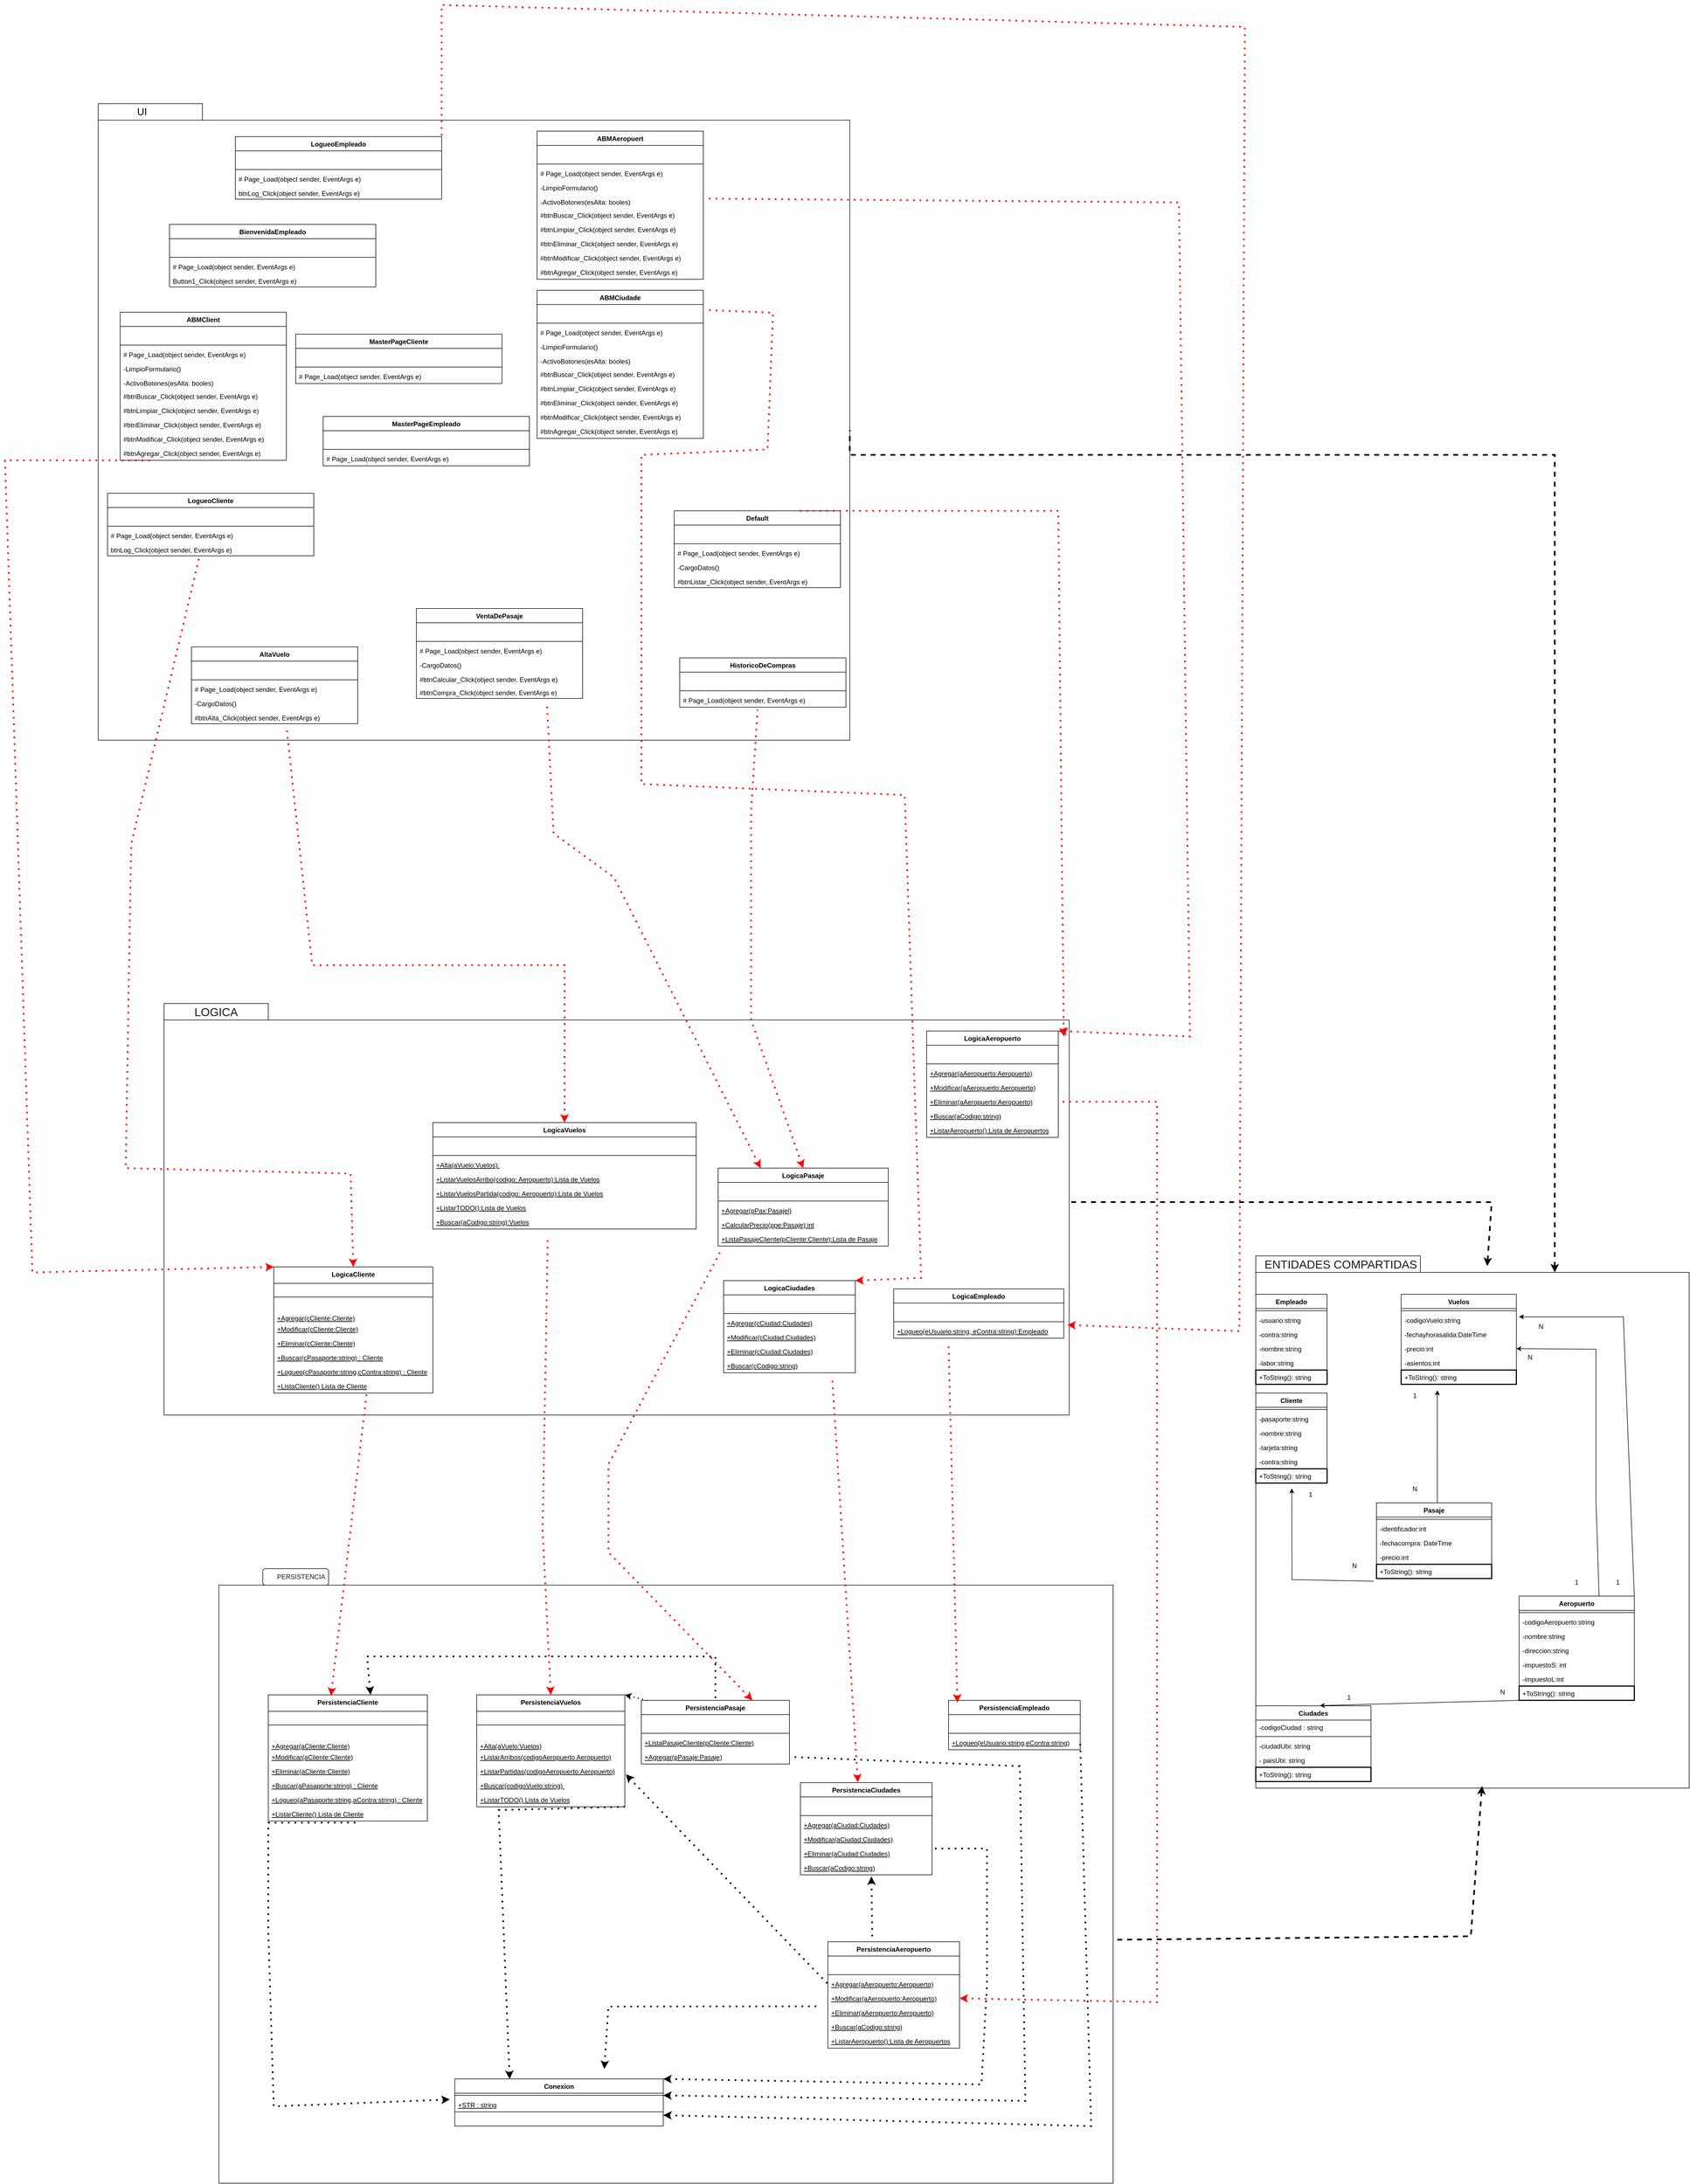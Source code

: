 <mxfile version="20.8.16" type="device"><diagram name="Página-1" id="r0ILZ-bT3RNMCQdHtJNS"><mxGraphModel dx="2987" dy="4797" grid="1" gridSize="10" guides="1" tooltips="1" connect="1" arrows="1" fold="1" page="1" pageScale="1" pageWidth="827" pageHeight="1169" math="0" shadow="0"><root><mxCell id="0"/><mxCell id="1" parent="0"/><mxCell id="d9gKMKwDE1C4QIRFAl8A-46" value="" style="rounded=1;whiteSpace=wrap;html=1;" parent="1" vertex="1"><mxGeometry x="-130" y="-550" width="120" height="30" as="geometry"/></mxCell><mxCell id="d9gKMKwDE1C4QIRFAl8A-45" value="" style="rounded=0;whiteSpace=wrap;html=1;" parent="1" vertex="1"><mxGeometry x="-210" y="-520" width="1630" height="1090" as="geometry"/></mxCell><mxCell id="oa9vTO7eBpCJ4UU2TCSO-61" value="" style="shape=folder;fontStyle=1;tabWidth=300;tabHeight=30;tabPosition=left;html=1;boundedLbl=1;perimeterSpacing=0;fillColor=default;" parent="1" vertex="1"><mxGeometry x="1680" y="-1120" width="790" height="970" as="geometry"/></mxCell><mxCell id="1nIlEyAVVEzRFJ4fO7Yy-10" value="Conexion" style="swimlane;fontStyle=1;align=center;verticalAlign=top;childLayout=stackLayout;horizontal=1;startSize=26;horizontalStack=0;resizeParent=1;resizeParentMax=0;resizeLast=0;collapsible=1;marginBottom=0;" parent="1" vertex="1"><mxGeometry x="220" y="380" width="380" height="86" as="geometry"/></mxCell><mxCell id="1nIlEyAVVEzRFJ4fO7Yy-12" value="" style="line;strokeWidth=1;fillColor=none;align=left;verticalAlign=middle;spacingTop=-1;spacingLeft=3;spacingRight=3;rotatable=0;labelPosition=right;points=[];portConstraint=eastwest;strokeColor=inherit;" parent="1nIlEyAVVEzRFJ4fO7Yy-10" vertex="1"><mxGeometry y="26" width="380" height="8" as="geometry"/></mxCell><mxCell id="1nIlEyAVVEzRFJ4fO7Yy-11" value="+STR : string" style="text;strokeColor=none;fillColor=none;align=left;verticalAlign=top;spacingLeft=4;spacingRight=4;overflow=hidden;rotatable=0;points=[[0,0.5],[1,0.5]];portConstraint=eastwest;fontStyle=4" parent="1nIlEyAVVEzRFJ4fO7Yy-10" vertex="1"><mxGeometry y="34" width="380" height="26" as="geometry"/></mxCell><mxCell id="1nIlEyAVVEzRFJ4fO7Yy-13" value="-marcamos un elemento blanco para marcar que no tiene operacions&#10;" style="text;strokeColor=default;fillColor=none;align=left;verticalAlign=top;spacingLeft=4;spacingRight=4;overflow=hidden;rotatable=0;points=[[0,0.5],[1,0.5]];portConstraint=eastwest;fontColor=#FFFFFF;strokeWidth=1;" parent="1nIlEyAVVEzRFJ4fO7Yy-10" vertex="1"><mxGeometry y="60" width="380" height="26" as="geometry"/></mxCell><mxCell id="1nIlEyAVVEzRFJ4fO7Yy-20" value="PersistenciaCliente" style="swimlane;fontStyle=1;align=center;verticalAlign=top;childLayout=stackLayout;horizontal=1;startSize=30;horizontalStack=0;resizeParent=1;resizeParentMax=0;resizeLast=0;collapsible=1;marginBottom=0;" parent="1" vertex="1"><mxGeometry x="-120" y="-320" width="290" height="230" as="geometry"/></mxCell><mxCell id="1nIlEyAVVEzRFJ4fO7Yy-21" value="" style="line;strokeWidth=1;fillColor=none;align=left;verticalAlign=middle;spacingTop=-1;spacingLeft=3;spacingRight=3;rotatable=0;labelPosition=right;points=[];portConstraint=eastwest;strokeColor=inherit;" parent="1nIlEyAVVEzRFJ4fO7Yy-20" vertex="1"><mxGeometry y="30" width="290" height="50" as="geometry"/></mxCell><mxCell id="1nIlEyAVVEzRFJ4fO7Yy-23" value="+Agregar(aCliente:Cliente)" style="text;strokeColor=none;fillColor=none;align=left;verticalAlign=top;spacingLeft=4;spacingRight=4;overflow=hidden;rotatable=0;points=[[0,0.5],[1,0.5]];portConstraint=eastwest;fontStyle=4" parent="1nIlEyAVVEzRFJ4fO7Yy-20" vertex="1"><mxGeometry y="80" width="290" height="20" as="geometry"/></mxCell><mxCell id="eU9Yy-EXD9VaRcG-bwps-20" value="+Modificar(aCliente:Cliente)" style="text;strokeColor=none;fillColor=none;align=left;verticalAlign=top;spacingLeft=4;spacingRight=4;overflow=hidden;rotatable=0;points=[[0,0.5],[1,0.5]];portConstraint=eastwest;fontStyle=4" parent="1nIlEyAVVEzRFJ4fO7Yy-20" vertex="1"><mxGeometry y="100" width="290" height="26" as="geometry"/></mxCell><mxCell id="eU9Yy-EXD9VaRcG-bwps-21" value="+Eliminar(aCliente:Cliente)" style="text;strokeColor=none;fillColor=none;align=left;verticalAlign=top;spacingLeft=4;spacingRight=4;overflow=hidden;rotatable=0;points=[[0,0.5],[1,0.5]];portConstraint=eastwest;fontStyle=4" parent="1nIlEyAVVEzRFJ4fO7Yy-20" vertex="1"><mxGeometry y="126" width="290" height="26" as="geometry"/></mxCell><mxCell id="eU9Yy-EXD9VaRcG-bwps-22" value="+Buscar(aPasaporte:string) : Cliente" style="text;strokeColor=none;fillColor=none;align=left;verticalAlign=top;spacingLeft=4;spacingRight=4;overflow=hidden;rotatable=0;points=[[0,0.5],[1,0.5]];portConstraint=eastwest;fontStyle=4" parent="1nIlEyAVVEzRFJ4fO7Yy-20" vertex="1"><mxGeometry y="152" width="290" height="26" as="geometry"/></mxCell><mxCell id="d9gKMKwDE1C4QIRFAl8A-48" value="+Logueo(aPasaporte:string,aContra:string) : Cliente" style="text;strokeColor=none;fillColor=none;align=left;verticalAlign=top;spacingLeft=4;spacingRight=4;overflow=hidden;rotatable=0;points=[[0,0.5],[1,0.5]];portConstraint=eastwest;fontStyle=4" parent="1nIlEyAVVEzRFJ4fO7Yy-20" vertex="1"><mxGeometry y="178" width="290" height="26" as="geometry"/></mxCell><mxCell id="eU9Yy-EXD9VaRcG-bwps-23" value="+ListarCliente() Lista de Cliente" style="text;strokeColor=none;fillColor=none;align=left;verticalAlign=top;spacingLeft=4;spacingRight=4;overflow=hidden;rotatable=0;points=[[0,0.5],[1,0.5]];portConstraint=eastwest;fontStyle=4" parent="1nIlEyAVVEzRFJ4fO7Yy-20" vertex="1"><mxGeometry y="204" width="290" height="26" as="geometry"/></mxCell><mxCell id="1nIlEyAVVEzRFJ4fO7Yy-26" value="PersistenciaEmpleado" style="swimlane;fontStyle=1;align=center;verticalAlign=top;childLayout=stackLayout;horizontal=1;startSize=26;horizontalStack=0;resizeParent=1;resizeParentMax=0;resizeLast=0;collapsible=1;marginBottom=0;" parent="1" vertex="1"><mxGeometry x="1120" y="-310" width="240" height="90" as="geometry"/></mxCell><mxCell id="1nIlEyAVVEzRFJ4fO7Yy-32" value="Text" style="text;html=1;align=center;verticalAlign=middle;resizable=0;points=[];autosize=1;strokeColor=none;fillColor=none;fontColor=#FFFFFF;" parent="1nIlEyAVVEzRFJ4fO7Yy-26" vertex="1"><mxGeometry y="26" width="240" height="30" as="geometry"/></mxCell><mxCell id="1nIlEyAVVEzRFJ4fO7Yy-27" value="" style="line;strokeWidth=1;fillColor=none;align=left;verticalAlign=middle;spacingTop=-1;spacingLeft=3;spacingRight=3;rotatable=0;labelPosition=right;points=[];portConstraint=eastwest;strokeColor=inherit;" parent="1nIlEyAVVEzRFJ4fO7Yy-26" vertex="1"><mxGeometry y="56" width="240" height="8" as="geometry"/></mxCell><mxCell id="1nIlEyAVVEzRFJ4fO7Yy-29" value="+Logueo(eUsuario:string,eContra:string)" style="text;strokeColor=none;fillColor=none;align=left;verticalAlign=top;spacingLeft=4;spacingRight=4;overflow=hidden;rotatable=0;points=[[0,0.5],[1,0.5]];portConstraint=eastwest;fontStyle=4" parent="1nIlEyAVVEzRFJ4fO7Yy-26" vertex="1"><mxGeometry y="64" width="240" height="26" as="geometry"/></mxCell><mxCell id="1nIlEyAVVEzRFJ4fO7Yy-36" value="PersistenciaPasaje" style="swimlane;fontStyle=1;align=center;verticalAlign=top;childLayout=stackLayout;horizontal=1;startSize=26;horizontalStack=0;resizeParent=1;resizeParentMax=0;resizeLast=0;collapsible=1;marginBottom=0;" parent="1" vertex="1"><mxGeometry x="560" y="-310" width="270" height="116" as="geometry"/></mxCell><mxCell id="1nIlEyAVVEzRFJ4fO7Yy-37" value="Text" style="text;html=1;align=center;verticalAlign=middle;resizable=0;points=[];autosize=1;strokeColor=none;fillColor=none;fontColor=#FFFFFF;" parent="1nIlEyAVVEzRFJ4fO7Yy-36" vertex="1"><mxGeometry y="26" width="270" height="30" as="geometry"/></mxCell><mxCell id="1nIlEyAVVEzRFJ4fO7Yy-38" value="" style="line;strokeWidth=1;fillColor=none;align=left;verticalAlign=middle;spacingTop=-1;spacingLeft=3;spacingRight=3;rotatable=0;labelPosition=right;points=[];portConstraint=eastwest;strokeColor=inherit;" parent="1nIlEyAVVEzRFJ4fO7Yy-36" vertex="1"><mxGeometry y="56" width="270" height="8" as="geometry"/></mxCell><mxCell id="1nIlEyAVVEzRFJ4fO7Yy-40" value="+ListaPasajeCliente(pCliente:Cliente)" style="text;strokeColor=none;fillColor=none;align=left;verticalAlign=top;spacingLeft=4;spacingRight=4;overflow=hidden;rotatable=0;points=[[0,0.5],[1,0.5]];portConstraint=eastwest;fontStyle=4" parent="1nIlEyAVVEzRFJ4fO7Yy-36" vertex="1"><mxGeometry y="64" width="270" height="26" as="geometry"/></mxCell><mxCell id="1nIlEyAVVEzRFJ4fO7Yy-44" value="+Agregar(pPasaje:Pasaje)" style="text;strokeColor=none;fillColor=none;align=left;verticalAlign=top;spacingLeft=4;spacingRight=4;overflow=hidden;rotatable=0;points=[[0,0.5],[1,0.5]];portConstraint=eastwest;fontStyle=4" parent="1nIlEyAVVEzRFJ4fO7Yy-36" vertex="1"><mxGeometry y="90" width="270" height="26" as="geometry"/></mxCell><mxCell id="1nIlEyAVVEzRFJ4fO7Yy-53" value="&lt;font color=&quot;#1a1a1a&quot;&gt;PERSISTENCIA&lt;/font&gt;" style="text;html=1;strokeColor=none;fillColor=none;align=center;verticalAlign=middle;whiteSpace=wrap;rounded=0;fontColor=#FF8324;" parent="1" vertex="1"><mxGeometry x="-140" y="-550" width="160" height="30" as="geometry"/></mxCell><mxCell id="eU9Yy-EXD9VaRcG-bwps-24" value="PersistenciaVuelos" style="swimlane;fontStyle=1;align=center;verticalAlign=top;childLayout=stackLayout;horizontal=1;startSize=30;horizontalStack=0;resizeParent=1;resizeParentMax=0;resizeLast=0;collapsible=1;marginBottom=0;" parent="1" vertex="1"><mxGeometry x="260" y="-320" width="270" height="204" as="geometry"/></mxCell><mxCell id="eU9Yy-EXD9VaRcG-bwps-25" value="" style="line;strokeWidth=1;fillColor=none;align=left;verticalAlign=middle;spacingTop=-1;spacingLeft=3;spacingRight=3;rotatable=0;labelPosition=right;points=[];portConstraint=eastwest;strokeColor=inherit;" parent="eU9Yy-EXD9VaRcG-bwps-24" vertex="1"><mxGeometry y="30" width="270" height="50" as="geometry"/></mxCell><mxCell id="eU9Yy-EXD9VaRcG-bwps-26" value="+Alta(aVuelo:Vuelos)" style="text;strokeColor=none;fillColor=none;align=left;verticalAlign=top;spacingLeft=4;spacingRight=4;overflow=hidden;rotatable=0;points=[[0,0.5],[1,0.5]];portConstraint=eastwest;fontStyle=4" parent="eU9Yy-EXD9VaRcG-bwps-24" vertex="1"><mxGeometry y="80" width="270" height="20" as="geometry"/></mxCell><mxCell id="eU9Yy-EXD9VaRcG-bwps-27" value="+ListarArribos(codigoAeropuerto Aeropuerto)" style="text;strokeColor=none;fillColor=none;align=left;verticalAlign=top;spacingLeft=4;spacingRight=4;overflow=hidden;rotatable=0;points=[[0,0.5],[1,0.5]];portConstraint=eastwest;fontStyle=4" parent="eU9Yy-EXD9VaRcG-bwps-24" vertex="1"><mxGeometry y="100" width="270" height="26" as="geometry"/></mxCell><mxCell id="eU9Yy-EXD9VaRcG-bwps-28" value="+ListarPartidas(codigoAeropuerto:Aeropuerto)" style="text;strokeColor=none;fillColor=none;align=left;verticalAlign=top;spacingLeft=4;spacingRight=4;overflow=hidden;rotatable=0;points=[[0,0.5],[1,0.5]];portConstraint=eastwest;fontStyle=4" parent="eU9Yy-EXD9VaRcG-bwps-24" vertex="1"><mxGeometry y="126" width="270" height="26" as="geometry"/></mxCell><mxCell id="eU9Yy-EXD9VaRcG-bwps-29" value="+Buscar(codigoVuelo:string) " style="text;strokeColor=none;fillColor=none;align=left;verticalAlign=top;spacingLeft=4;spacingRight=4;overflow=hidden;rotatable=0;points=[[0,0.5],[1,0.5]];portConstraint=eastwest;fontStyle=4" parent="eU9Yy-EXD9VaRcG-bwps-24" vertex="1"><mxGeometry y="152" width="270" height="26" as="geometry"/></mxCell><mxCell id="eU9Yy-EXD9VaRcG-bwps-30" value="+ListarTODO() Lista de Vuelos" style="text;strokeColor=none;fillColor=none;align=left;verticalAlign=top;spacingLeft=4;spacingRight=4;overflow=hidden;rotatable=0;points=[[0,0.5],[1,0.5]];portConstraint=eastwest;fontStyle=4" parent="eU9Yy-EXD9VaRcG-bwps-24" vertex="1"><mxGeometry y="178" width="270" height="26" as="geometry"/></mxCell><mxCell id="eU9Yy-EXD9VaRcG-bwps-33" value="" style="endArrow=none;dashed=1;html=1;dashPattern=1 3;strokeWidth=3;rounded=0;fontColor=#FFFFFF;exitX=-0.024;exitY=0.134;exitDx=0;exitDy=0;exitPerimeter=0;startArrow=classic;startFill=1;entryX=0.574;entryY=1.11;entryDx=0;entryDy=0;entryPerimeter=0;" parent="1" source="1nIlEyAVVEzRFJ4fO7Yy-11" target="eU9Yy-EXD9VaRcG-bwps-23" edge="1"><mxGeometry width="50" height="50" relative="1" as="geometry"><mxPoint x="210" as="sourcePoint"/><mxPoint x="109.5" y="-116" as="targetPoint"/><Array as="points"><mxPoint x="-110" y="430"/><mxPoint x="-120" y="110"/><mxPoint x="-120" y="-87"/></Array></mxGeometry></mxCell><mxCell id="eU9Yy-EXD9VaRcG-bwps-34" value="" style="endArrow=none;dashed=1;html=1;dashPattern=1 3;strokeWidth=3;rounded=0;fontColor=#FFFFFF;startArrow=classic;startFill=1;" parent="1" edge="1"><mxGeometry width="50" height="50" relative="1" as="geometry"><mxPoint x="320" y="380" as="sourcePoint"/><mxPoint x="530" y="-116" as="targetPoint"/><Array as="points"><mxPoint x="300" y="-110"/></Array></mxGeometry></mxCell><mxCell id="eU9Yy-EXD9VaRcG-bwps-39" value="" style="endArrow=none;dashed=1;html=1;dashPattern=1 3;strokeWidth=2;rounded=0;fontColor=#FFFFFF;exitX=1;exitY=0;exitDx=0;exitDy=0;startArrow=classic;startFill=1;" parent="1" source="eU9Yy-EXD9VaRcG-bwps-24" edge="1"><mxGeometry width="50" height="50" relative="1" as="geometry"><mxPoint x="570" y="-300" as="sourcePoint"/><mxPoint x="570" y="-310" as="targetPoint"/><Array as="points"><mxPoint x="570" y="-310"/></Array></mxGeometry></mxCell><mxCell id="eU9Yy-EXD9VaRcG-bwps-40" value="" style="endArrow=none;dashed=1;html=1;dashPattern=1 3;strokeWidth=3;rounded=0;fontColor=#FFFFFF;exitX=0.643;exitY=-0.001;exitDx=0;exitDy=0;exitPerimeter=0;entryX=0.5;entryY=0;entryDx=0;entryDy=0;startArrow=classic;startFill=1;" parent="1" source="1nIlEyAVVEzRFJ4fO7Yy-20" target="1nIlEyAVVEzRFJ4fO7Yy-36" edge="1"><mxGeometry width="50" height="50" relative="1" as="geometry"><mxPoint x="570" y="-300" as="sourcePoint"/><mxPoint x="620" y="-350" as="targetPoint"/><Array as="points"><mxPoint x="60" y="-390"/><mxPoint x="440" y="-390"/><mxPoint x="695" y="-390"/></Array></mxGeometry></mxCell><mxCell id="eU9Yy-EXD9VaRcG-bwps-41" value="" style="shape=folder;fontStyle=1;tabWidth=190;tabHeight=30;tabPosition=left;html=1;boundedLbl=1;perimeterSpacing=0;fillColor=default;" parent="1" vertex="1"><mxGeometry x="-310" y="-1580" width="1650" height="750" as="geometry"/></mxCell><mxCell id="eU9Yy-EXD9VaRcG-bwps-42" value="&lt;font style=&quot;font-size: 21px;&quot;&gt;LOGICA&lt;/font&gt;" style="text;html=1;strokeColor=none;fillColor=none;align=center;verticalAlign=middle;whiteSpace=wrap;rounded=0;fontColor=#1A1A1A;" parent="1" vertex="1"><mxGeometry x="-310" y="-1580" width="190" height="30" as="geometry"/></mxCell><mxCell id="eU9Yy-EXD9VaRcG-bwps-51" value="LogicaVuelos" style="swimlane;fontStyle=1;align=center;verticalAlign=top;childLayout=stackLayout;horizontal=1;startSize=26;horizontalStack=0;resizeParent=1;resizeParentMax=0;resizeLast=0;collapsible=1;marginBottom=0;" parent="1" vertex="1"><mxGeometry x="180" y="-1363" width="480" height="194" as="geometry"/></mxCell><mxCell id="eU9Yy-EXD9VaRcG-bwps-52" value="Text" style="text;html=1;align=center;verticalAlign=middle;resizable=0;points=[];autosize=1;strokeColor=none;fillColor=none;fontColor=#FFFFFF;" parent="eU9Yy-EXD9VaRcG-bwps-51" vertex="1"><mxGeometry y="26" width="480" height="30" as="geometry"/></mxCell><mxCell id="eU9Yy-EXD9VaRcG-bwps-53" value="" style="line;strokeWidth=1;fillColor=none;align=left;verticalAlign=middle;spacingTop=-1;spacingLeft=3;spacingRight=3;rotatable=0;labelPosition=right;points=[];portConstraint=eastwest;strokeColor=inherit;" parent="eU9Yy-EXD9VaRcG-bwps-51" vertex="1"><mxGeometry y="56" width="480" height="8" as="geometry"/></mxCell><mxCell id="eU9Yy-EXD9VaRcG-bwps-54" value="+Alta(aVuelo:Vuelos):" style="text;strokeColor=none;fillColor=none;align=left;verticalAlign=top;spacingLeft=4;spacingRight=4;overflow=hidden;rotatable=0;points=[[0,0.5],[1,0.5]];portConstraint=eastwest;fontStyle=4" parent="eU9Yy-EXD9VaRcG-bwps-51" vertex="1"><mxGeometry y="64" width="480" height="26" as="geometry"/></mxCell><mxCell id="eU9Yy-EXD9VaRcG-bwps-67" value="+ListarVuelosArribo(codigo: Aeropuerto):Lista de Vuelos" style="text;strokeColor=none;fillColor=none;align=left;verticalAlign=top;spacingLeft=4;spacingRight=4;overflow=hidden;rotatable=0;points=[[0,0.5],[1,0.5]];portConstraint=eastwest;fontStyle=4" parent="eU9Yy-EXD9VaRcG-bwps-51" vertex="1"><mxGeometry y="90" width="480" height="26" as="geometry"/></mxCell><mxCell id="eU9Yy-EXD9VaRcG-bwps-58" value="+ListarVuelosPartida(codigo: Aeropuerto):Lista de Vuelos" style="text;strokeColor=none;fillColor=none;align=left;verticalAlign=top;spacingLeft=4;spacingRight=4;overflow=hidden;rotatable=0;points=[[0,0.5],[1,0.5]];portConstraint=eastwest;fontStyle=4" parent="eU9Yy-EXD9VaRcG-bwps-51" vertex="1"><mxGeometry y="116" width="480" height="26" as="geometry"/></mxCell><mxCell id="d9gKMKwDE1C4QIRFAl8A-73" value="+ListarTODO():Lista de Vuelos" style="text;strokeColor=none;fillColor=none;align=left;verticalAlign=top;spacingLeft=4;spacingRight=4;overflow=hidden;rotatable=0;points=[[0,0.5],[1,0.5]];portConstraint=eastwest;fontStyle=4" parent="eU9Yy-EXD9VaRcG-bwps-51" vertex="1"><mxGeometry y="142" width="480" height="26" as="geometry"/></mxCell><mxCell id="d9gKMKwDE1C4QIRFAl8A-74" value="+Buscar(aCodigo:string):Vuelos" style="text;strokeColor=none;fillColor=none;align=left;verticalAlign=top;spacingLeft=4;spacingRight=4;overflow=hidden;rotatable=0;points=[[0,0.5],[1,0.5]];portConstraint=eastwest;fontStyle=4" parent="eU9Yy-EXD9VaRcG-bwps-51" vertex="1"><mxGeometry y="168" width="480" height="26" as="geometry"/></mxCell><mxCell id="eU9Yy-EXD9VaRcG-bwps-59" value="LogicaPasaje" style="swimlane;fontStyle=1;align=center;verticalAlign=top;childLayout=stackLayout;horizontal=1;startSize=26;horizontalStack=0;resizeParent=1;resizeParentMax=0;resizeLast=0;collapsible=1;marginBottom=0;" parent="1" vertex="1"><mxGeometry x="700" y="-1280" width="310" height="142" as="geometry"/></mxCell><mxCell id="eU9Yy-EXD9VaRcG-bwps-60" value="Text" style="text;html=1;align=center;verticalAlign=middle;resizable=0;points=[];autosize=1;strokeColor=none;fillColor=none;fontColor=#FFFFFF;" parent="eU9Yy-EXD9VaRcG-bwps-59" vertex="1"><mxGeometry y="26" width="310" height="30" as="geometry"/></mxCell><mxCell id="eU9Yy-EXD9VaRcG-bwps-61" value="" style="line;strokeWidth=1;fillColor=none;align=left;verticalAlign=middle;spacingTop=-1;spacingLeft=3;spacingRight=3;rotatable=0;labelPosition=right;points=[];portConstraint=eastwest;strokeColor=inherit;" parent="eU9Yy-EXD9VaRcG-bwps-59" vertex="1"><mxGeometry y="56" width="310" height="8" as="geometry"/></mxCell><mxCell id="eU9Yy-EXD9VaRcG-bwps-62" value="+Agregar(pPax:Pasajel)" style="text;strokeColor=none;fillColor=none;align=left;verticalAlign=top;spacingLeft=4;spacingRight=4;overflow=hidden;rotatable=0;points=[[0,0.5],[1,0.5]];portConstraint=eastwest;fontStyle=4" parent="eU9Yy-EXD9VaRcG-bwps-59" vertex="1"><mxGeometry y="64" width="310" height="26" as="geometry"/></mxCell><mxCell id="eU9Yy-EXD9VaRcG-bwps-63" value="+CalcularPrecio(ppe:Pasaje):int" style="text;strokeColor=none;fillColor=none;align=left;verticalAlign=top;spacingLeft=4;spacingRight=4;overflow=hidden;rotatable=0;points=[[0,0.5],[1,0.5]];portConstraint=eastwest;fontStyle=4" parent="eU9Yy-EXD9VaRcG-bwps-59" vertex="1"><mxGeometry y="90" width="310" height="26" as="geometry"/></mxCell><mxCell id="eU9Yy-EXD9VaRcG-bwps-66" value="+ListaPasajeCliente(pCliente:Cliente):Lista de Pasaje" style="text;strokeColor=none;fillColor=none;align=left;verticalAlign=top;spacingLeft=4;spacingRight=4;overflow=hidden;rotatable=0;points=[[0,0.5],[1,0.5]];portConstraint=eastwest;fontStyle=4" parent="eU9Yy-EXD9VaRcG-bwps-59" vertex="1"><mxGeometry y="116" width="310" height="26" as="geometry"/></mxCell><mxCell id="eU9Yy-EXD9VaRcG-bwps-74" value="ENTIDADES COMPARTIDAS" style="text;html=1;strokeColor=none;fillColor=none;align=center;verticalAlign=middle;whiteSpace=wrap;rounded=0;fontSize=21;fontColor=#1A1A1A;" parent="1" vertex="1"><mxGeometry x="1690" y="-1120" width="290" height="30" as="geometry"/></mxCell><mxCell id="oa9vTO7eBpCJ4UU2TCSO-1" value="Ciudades" style="swimlane;fontStyle=1;align=center;verticalAlign=top;childLayout=stackLayout;horizontal=1;startSize=26;horizontalStack=0;resizeParent=1;resizeParentMax=0;resizeLast=0;collapsible=1;marginBottom=0;" parent="1" vertex="1"><mxGeometry x="1680" y="-300" width="210" height="138" as="geometry"/></mxCell><mxCell id="oa9vTO7eBpCJ4UU2TCSO-4" value="-codigoCiudad : string" style="text;strokeColor=none;fillColor=none;align=left;verticalAlign=top;spacingLeft=4;spacingRight=4;overflow=hidden;rotatable=0;points=[[0,0.5],[1,0.5]];portConstraint=eastwest;fontStyle=0" parent="oa9vTO7eBpCJ4UU2TCSO-1" vertex="1"><mxGeometry y="26" width="210" height="26" as="geometry"/></mxCell><mxCell id="oa9vTO7eBpCJ4UU2TCSO-3" value="" style="line;strokeWidth=1;fillColor=none;align=left;verticalAlign=middle;spacingTop=-1;spacingLeft=3;spacingRight=3;rotatable=0;labelPosition=right;points=[];portConstraint=eastwest;strokeColor=inherit;" parent="oa9vTO7eBpCJ4UU2TCSO-1" vertex="1"><mxGeometry y="52" width="210" height="8" as="geometry"/></mxCell><mxCell id="oa9vTO7eBpCJ4UU2TCSO-12" value="-ciudadUbi: string" style="text;strokeColor=none;fillColor=none;align=left;verticalAlign=top;spacingLeft=4;spacingRight=4;overflow=hidden;rotatable=0;points=[[0,0.5],[1,0.5]];portConstraint=eastwest;fontStyle=0" parent="oa9vTO7eBpCJ4UU2TCSO-1" vertex="1"><mxGeometry y="60" width="210" height="26" as="geometry"/></mxCell><mxCell id="oa9vTO7eBpCJ4UU2TCSO-13" value="- paisUbi: string" style="text;strokeColor=none;fillColor=none;align=left;verticalAlign=top;spacingLeft=4;spacingRight=4;overflow=hidden;rotatable=0;points=[[0,0.5],[1,0.5]];portConstraint=eastwest;fontStyle=0" parent="oa9vTO7eBpCJ4UU2TCSO-1" vertex="1"><mxGeometry y="86" width="210" height="26" as="geometry"/></mxCell><mxCell id="oa9vTO7eBpCJ4UU2TCSO-14" value="+ToString(): string" style="text;strokeColor=default;fillColor=none;align=left;verticalAlign=top;spacingLeft=4;spacingRight=4;overflow=hidden;rotatable=0;points=[[0,0.5],[1,0.5]];portConstraint=eastwest;fontStyle=0;labelBorderColor=none;strokeWidth=2;perimeterSpacing=1;" parent="oa9vTO7eBpCJ4UU2TCSO-1" vertex="1"><mxGeometry y="112" width="210" height="26" as="geometry"/></mxCell><mxCell id="oa9vTO7eBpCJ4UU2TCSO-21" value="Cliente" style="swimlane;fontStyle=1;align=center;verticalAlign=top;childLayout=stackLayout;horizontal=1;startSize=26;horizontalStack=0;resizeParent=1;resizeParentMax=0;resizeLast=0;collapsible=1;marginBottom=0;" parent="1" vertex="1"><mxGeometry x="1680" y="-870" width="130" height="164" as="geometry"/></mxCell><mxCell id="oa9vTO7eBpCJ4UU2TCSO-22" value="" style="line;strokeWidth=1;fillColor=none;align=left;verticalAlign=middle;spacingTop=-1;spacingLeft=3;spacingRight=3;rotatable=0;labelPosition=right;points=[];portConstraint=eastwest;strokeColor=inherit;" parent="oa9vTO7eBpCJ4UU2TCSO-21" vertex="1"><mxGeometry y="26" width="130" height="8" as="geometry"/></mxCell><mxCell id="oa9vTO7eBpCJ4UU2TCSO-23" value="-pasaporte:string" style="text;strokeColor=none;fillColor=none;align=left;verticalAlign=top;spacingLeft=4;spacingRight=4;overflow=hidden;rotatable=0;points=[[0,0.5],[1,0.5]];portConstraint=eastwest;fontStyle=0" parent="oa9vTO7eBpCJ4UU2TCSO-21" vertex="1"><mxGeometry y="34" width="130" height="26" as="geometry"/></mxCell><mxCell id="d9gKMKwDE1C4QIRFAl8A-2" value="-nombre:string" style="text;strokeColor=none;fillColor=none;align=left;verticalAlign=top;spacingLeft=4;spacingRight=4;overflow=hidden;rotatable=0;points=[[0,0.5],[1,0.5]];portConstraint=eastwest;fontStyle=0" parent="oa9vTO7eBpCJ4UU2TCSO-21" vertex="1"><mxGeometry y="60" width="130" height="26" as="geometry"/></mxCell><mxCell id="d9gKMKwDE1C4QIRFAl8A-3" value="-tarjeta:string" style="text;strokeColor=none;fillColor=none;align=left;verticalAlign=top;spacingLeft=4;spacingRight=4;overflow=hidden;rotatable=0;points=[[0,0.5],[1,0.5]];portConstraint=eastwest;fontStyle=0" parent="oa9vTO7eBpCJ4UU2TCSO-21" vertex="1"><mxGeometry y="86" width="130" height="26" as="geometry"/></mxCell><mxCell id="d9gKMKwDE1C4QIRFAl8A-4" value="-contra:string" style="text;strokeColor=none;fillColor=none;align=left;verticalAlign=top;spacingLeft=4;spacingRight=4;overflow=hidden;rotatable=0;points=[[0,0.5],[1,0.5]];portConstraint=eastwest;fontStyle=0" parent="oa9vTO7eBpCJ4UU2TCSO-21" vertex="1"><mxGeometry y="112" width="130" height="26" as="geometry"/></mxCell><mxCell id="oa9vTO7eBpCJ4UU2TCSO-26" value="+ToString(): string" style="text;strokeColor=default;fillColor=none;align=left;verticalAlign=top;spacingLeft=4;spacingRight=4;overflow=hidden;rotatable=0;points=[[0,0.5],[1,0.5]];portConstraint=eastwest;fontStyle=0;labelBorderColor=none;strokeWidth=2;perimeterSpacing=1;" parent="oa9vTO7eBpCJ4UU2TCSO-21" vertex="1"><mxGeometry y="138" width="130" height="26" as="geometry"/></mxCell><mxCell id="oa9vTO7eBpCJ4UU2TCSO-42" value="" style="group" parent="1" vertex="1" connectable="0"><mxGeometry x="1920" y="-1050" width="235" height="140" as="geometry"/></mxCell><mxCell id="oa9vTO7eBpCJ4UU2TCSO-15" value="Vuelos" style="swimlane;fontStyle=1;align=center;verticalAlign=top;childLayout=stackLayout;horizontal=1;startSize=26;horizontalStack=0;resizeParent=1;resizeParentMax=0;resizeLast=0;collapsible=1;marginBottom=0;" parent="oa9vTO7eBpCJ4UU2TCSO-42" vertex="1"><mxGeometry x="25" width="210" height="164" as="geometry"/></mxCell><mxCell id="oa9vTO7eBpCJ4UU2TCSO-16" value="" style="line;strokeWidth=1;fillColor=none;align=left;verticalAlign=middle;spacingTop=-1;spacingLeft=3;spacingRight=3;rotatable=0;labelPosition=right;points=[];portConstraint=eastwest;strokeColor=inherit;" parent="oa9vTO7eBpCJ4UU2TCSO-15" vertex="1"><mxGeometry y="26" width="210" height="8" as="geometry"/></mxCell><mxCell id="oa9vTO7eBpCJ4UU2TCSO-17" value="-codigoVuelo:string" style="text;strokeColor=none;fillColor=none;align=left;verticalAlign=top;spacingLeft=4;spacingRight=4;overflow=hidden;rotatable=0;points=[[0,0.5],[1,0.5]];portConstraint=eastwest;fontStyle=0" parent="oa9vTO7eBpCJ4UU2TCSO-15" vertex="1"><mxGeometry y="34" width="210" height="26" as="geometry"/></mxCell><mxCell id="oa9vTO7eBpCJ4UU2TCSO-18" value="-fechayhorasalida:DateTime" style="text;strokeColor=none;fillColor=none;align=left;verticalAlign=top;spacingLeft=4;spacingRight=4;overflow=hidden;rotatable=0;points=[[0,0.5],[1,0.5]];portConstraint=eastwest;fontStyle=0" parent="oa9vTO7eBpCJ4UU2TCSO-15" vertex="1"><mxGeometry y="60" width="210" height="26" as="geometry"/></mxCell><mxCell id="d9gKMKwDE1C4QIRFAl8A-14" value="-precio:int" style="text;strokeColor=none;fillColor=none;align=left;verticalAlign=top;spacingLeft=4;spacingRight=4;overflow=hidden;rotatable=0;points=[[0,0.5],[1,0.5]];portConstraint=eastwest;fontStyle=0" parent="oa9vTO7eBpCJ4UU2TCSO-15" vertex="1"><mxGeometry y="86" width="210" height="26" as="geometry"/></mxCell><mxCell id="d9gKMKwDE1C4QIRFAl8A-13" value="-asientos:int" style="text;strokeColor=none;fillColor=none;align=left;verticalAlign=top;spacingLeft=4;spacingRight=4;overflow=hidden;rotatable=0;points=[[0,0.5],[1,0.5]];portConstraint=eastwest;fontStyle=0" parent="oa9vTO7eBpCJ4UU2TCSO-15" vertex="1"><mxGeometry y="112" width="210" height="26" as="geometry"/></mxCell><mxCell id="oa9vTO7eBpCJ4UU2TCSO-20" value="+ToString(): string" style="text;strokeColor=default;fillColor=none;align=left;verticalAlign=top;spacingLeft=4;spacingRight=4;overflow=hidden;rotatable=0;points=[[0,0.5],[1,0.5]];portConstraint=eastwest;fontStyle=0;labelBorderColor=none;strokeWidth=2;perimeterSpacing=1;" parent="oa9vTO7eBpCJ4UU2TCSO-15" vertex="1"><mxGeometry y="138" width="210" height="26" as="geometry"/></mxCell><mxCell id="oa9vTO7eBpCJ4UU2TCSO-43" value="Aeropuerto" style="swimlane;fontStyle=1;align=center;verticalAlign=top;childLayout=stackLayout;horizontal=1;startSize=26;horizontalStack=0;resizeParent=1;resizeParentMax=0;resizeLast=0;collapsible=1;marginBottom=0;" parent="1" vertex="1"><mxGeometry x="2160" y="-500" width="210" height="190" as="geometry"/></mxCell><mxCell id="oa9vTO7eBpCJ4UU2TCSO-44" value="" style="line;strokeWidth=1;fillColor=none;align=left;verticalAlign=middle;spacingTop=-1;spacingLeft=3;spacingRight=3;rotatable=0;labelPosition=right;points=[];portConstraint=eastwest;strokeColor=inherit;" parent="oa9vTO7eBpCJ4UU2TCSO-43" vertex="1"><mxGeometry y="26" width="210" height="8" as="geometry"/></mxCell><mxCell id="oa9vTO7eBpCJ4UU2TCSO-45" value="-codigoAeropuerto:string" style="text;strokeColor=none;fillColor=none;align=left;verticalAlign=top;spacingLeft=4;spacingRight=4;overflow=hidden;rotatable=0;points=[[0,0.5],[1,0.5]];portConstraint=eastwest;fontStyle=0" parent="oa9vTO7eBpCJ4UU2TCSO-43" vertex="1"><mxGeometry y="34" width="210" height="26" as="geometry"/></mxCell><mxCell id="oa9vTO7eBpCJ4UU2TCSO-46" value="-nombre:string" style="text;strokeColor=none;fillColor=none;align=left;verticalAlign=top;spacingLeft=4;spacingRight=4;overflow=hidden;rotatable=0;points=[[0,0.5],[1,0.5]];portConstraint=eastwest;fontStyle=0" parent="oa9vTO7eBpCJ4UU2TCSO-43" vertex="1"><mxGeometry y="60" width="210" height="26" as="geometry"/></mxCell><mxCell id="oa9vTO7eBpCJ4UU2TCSO-47" value="-direccion:string" style="text;strokeColor=none;fillColor=none;align=left;verticalAlign=top;spacingLeft=4;spacingRight=4;overflow=hidden;rotatable=0;points=[[0,0.5],[1,0.5]];portConstraint=eastwest;fontStyle=0" parent="oa9vTO7eBpCJ4UU2TCSO-43" vertex="1"><mxGeometry y="86" width="210" height="26" as="geometry"/></mxCell><mxCell id="oa9vTO7eBpCJ4UU2TCSO-51" value="-impuestoS: int" style="text;strokeColor=none;fillColor=none;align=left;verticalAlign=top;spacingLeft=4;spacingRight=4;overflow=hidden;rotatable=0;points=[[0,0.5],[1,0.5]];portConstraint=eastwest;fontStyle=0" parent="oa9vTO7eBpCJ4UU2TCSO-43" vertex="1"><mxGeometry y="112" width="210" height="26" as="geometry"/></mxCell><mxCell id="oa9vTO7eBpCJ4UU2TCSO-52" value="-impuestoL:int" style="text;strokeColor=none;fillColor=none;align=left;verticalAlign=top;spacingLeft=4;spacingRight=4;overflow=hidden;rotatable=0;points=[[0,0.5],[1,0.5]];portConstraint=eastwest;fontStyle=0" parent="oa9vTO7eBpCJ4UU2TCSO-43" vertex="1"><mxGeometry y="138" width="210" height="26" as="geometry"/></mxCell><mxCell id="oa9vTO7eBpCJ4UU2TCSO-48" value="+ToString(): string" style="text;strokeColor=default;fillColor=none;align=left;verticalAlign=top;spacingLeft=4;spacingRight=4;overflow=hidden;rotatable=0;points=[[0,0.5],[1,0.5]];portConstraint=eastwest;fontStyle=0;labelBorderColor=none;strokeWidth=2;perimeterSpacing=1;" parent="oa9vTO7eBpCJ4UU2TCSO-43" vertex="1"><mxGeometry y="164" width="210" height="26" as="geometry"/></mxCell><mxCell id="oa9vTO7eBpCJ4UU2TCSO-55" value="" style="endArrow=classic;html=1;rounded=0;entryX=1.022;entryY=0.269;entryDx=0;entryDy=0;entryPerimeter=0;startArrow=none;exitX=1;exitY=0;exitDx=0;exitDy=0;" parent="1" source="oa9vTO7eBpCJ4UU2TCSO-43" target="oa9vTO7eBpCJ4UU2TCSO-17" edge="1"><mxGeometry width="50" height="50" relative="1" as="geometry"><mxPoint x="2173" y="-630" as="sourcePoint"/><mxPoint x="2223" y="-680" as="targetPoint"/><Array as="points"><mxPoint x="2350" y="-1009"/></Array></mxGeometry></mxCell><mxCell id="oa9vTO7eBpCJ4UU2TCSO-56" value="" style="endArrow=classic;html=1;rounded=0;entryX=0.556;entryY=-0.003;entryDx=0;entryDy=0;entryPerimeter=0;" parent="1" target="oa9vTO7eBpCJ4UU2TCSO-1" edge="1"><mxGeometry width="50" height="50" relative="1" as="geometry"><mxPoint x="2160" y="-310" as="sourcePoint"/><mxPoint x="2210" y="-510" as="targetPoint"/></mxGeometry></mxCell><mxCell id="oa9vTO7eBpCJ4UU2TCSO-57" value="N" style="text;html=1;strokeColor=none;fillColor=none;align=center;verticalAlign=middle;whiteSpace=wrap;rounded=0;" parent="1" vertex="1"><mxGeometry x="2170" y="-1006" width="60" height="30" as="geometry"/></mxCell><mxCell id="oa9vTO7eBpCJ4UU2TCSO-59" value="1" style="text;html=1;strokeColor=none;fillColor=none;align=center;verticalAlign=middle;whiteSpace=wrap;rounded=0;" parent="1" vertex="1"><mxGeometry x="1820" y="-330" width="60" height="30" as="geometry"/></mxCell><mxCell id="oa9vTO7eBpCJ4UU2TCSO-60" value="N" style="text;html=1;strokeColor=none;fillColor=none;align=center;verticalAlign=middle;whiteSpace=wrap;rounded=0;" parent="1" vertex="1"><mxGeometry x="2100" y="-340" width="60" height="30" as="geometry"/></mxCell><mxCell id="oa9vTO7eBpCJ4UU2TCSO-64" value="" style="endArrow=none;dashed=1;html=1;rounded=0;entryX=1;entryY=0.593;entryDx=0;entryDy=0;entryPerimeter=0;strokeWidth=3;startArrow=classic;startFill=1;exitX=0.522;exitY=0.996;exitDx=0;exitDy=0;exitPerimeter=0;" parent="1" source="oa9vTO7eBpCJ4UU2TCSO-61" target="d9gKMKwDE1C4QIRFAl8A-45" edge="1"><mxGeometry width="50" height="50" relative="1" as="geometry"><mxPoint x="1340" y="120" as="sourcePoint"/><mxPoint x="780" y="661.3" as="targetPoint"/><Array as="points"><mxPoint x="2072" y="120"/></Array></mxGeometry></mxCell><mxCell id="oa9vTO7eBpCJ4UU2TCSO-65" value="" style="endArrow=none;dashed=1;html=1;rounded=0;entryX=1;entryY=0.855;entryDx=0;entryDy=0;entryPerimeter=0;strokeWidth=3;startArrow=classic;startFill=1;exitX=0.534;exitY=0.019;exitDx=0;exitDy=0;exitPerimeter=0;" parent="1" source="oa9vTO7eBpCJ4UU2TCSO-61" edge="1"><mxGeometry width="50" height="50" relative="1" as="geometry"><mxPoint x="2033" y="-1077" as="sourcePoint"/><mxPoint x="1340" y="-1218.1" as="targetPoint"/><Array as="points"><mxPoint x="2110" y="-1218"/></Array></mxGeometry></mxCell><mxCell id="oa9vTO7eBpCJ4UU2TCSO-66" value="" style="shape=folder;fontStyle=1;tabWidth=190;tabHeight=30;tabPosition=left;html=1;boundedLbl=1;perimeterSpacing=0;fillColor=default;" parent="1" vertex="1"><mxGeometry x="-430" y="-3220" width="1370" height="1160" as="geometry"/></mxCell><mxCell id="oa9vTO7eBpCJ4UU2TCSO-67" value="UI" style="text;html=1;strokeColor=none;fillColor=none;align=center;verticalAlign=middle;whiteSpace=wrap;rounded=0;fontSize=18;" parent="1" vertex="1"><mxGeometry x="-380" y="-3220" width="60" height="30" as="geometry"/></mxCell><mxCell id="oa9vTO7eBpCJ4UU2TCSO-68" value="AltaVuelo" style="swimlane;fontStyle=1;align=center;verticalAlign=top;childLayout=stackLayout;horizontal=1;startSize=26;horizontalStack=0;resizeParent=1;resizeParentMax=0;resizeLast=0;collapsible=1;marginBottom=0;" parent="1" vertex="1"><mxGeometry x="-260" y="-2230" width="303" height="140" as="geometry"/></mxCell><mxCell id="oa9vTO7eBpCJ4UU2TCSO-69" value="Text" style="text;html=1;align=center;verticalAlign=middle;resizable=0;points=[];autosize=1;strokeColor=none;fillColor=none;fontColor=#FFFFFF;" parent="oa9vTO7eBpCJ4UU2TCSO-68" vertex="1"><mxGeometry y="26" width="303" height="30" as="geometry"/></mxCell><mxCell id="oa9vTO7eBpCJ4UU2TCSO-70" value="" style="line;strokeWidth=1;fillColor=none;align=left;verticalAlign=middle;spacingTop=-1;spacingLeft=3;spacingRight=3;rotatable=0;labelPosition=right;points=[];portConstraint=eastwest;strokeColor=inherit;" parent="oa9vTO7eBpCJ4UU2TCSO-68" vertex="1"><mxGeometry y="56" width="303" height="8" as="geometry"/></mxCell><mxCell id="oa9vTO7eBpCJ4UU2TCSO-71" value="# Page_Load(object sender, EventArgs e)" style="text;strokeColor=none;fillColor=none;align=left;verticalAlign=top;spacingLeft=4;spacingRight=4;overflow=hidden;rotatable=0;points=[[0,0.5],[1,0.5]];portConstraint=eastwest;fontStyle=0" parent="oa9vTO7eBpCJ4UU2TCSO-68" vertex="1"><mxGeometry y="64" width="303" height="26" as="geometry"/></mxCell><mxCell id="oa9vTO7eBpCJ4UU2TCSO-72" value="-CargoDatos()" style="text;strokeColor=none;fillColor=none;align=left;verticalAlign=top;spacingLeft=4;spacingRight=4;overflow=hidden;rotatable=0;points=[[0,0.5],[1,0.5]];portConstraint=eastwest;fontStyle=0" parent="oa9vTO7eBpCJ4UU2TCSO-68" vertex="1"><mxGeometry y="90" width="303" height="26" as="geometry"/></mxCell><mxCell id="oa9vTO7eBpCJ4UU2TCSO-73" value="#btnAlta_Click(object sender, EventArgs e)" style="text;strokeColor=none;fillColor=none;align=left;verticalAlign=top;spacingLeft=4;spacingRight=4;overflow=hidden;rotatable=0;points=[[0,0.5],[1,0.5]];portConstraint=eastwest;fontStyle=0" parent="oa9vTO7eBpCJ4UU2TCSO-68" vertex="1"><mxGeometry y="116" width="303" height="24" as="geometry"/></mxCell><mxCell id="oa9vTO7eBpCJ4UU2TCSO-91" value="ABMAeropuert" style="swimlane;fontStyle=1;align=center;verticalAlign=top;childLayout=stackLayout;horizontal=1;startSize=26;horizontalStack=0;resizeParent=1;resizeParentMax=0;resizeLast=0;collapsible=1;marginBottom=0;" parent="1" vertex="1"><mxGeometry x="370" y="-3170" width="303" height="270" as="geometry"/></mxCell><mxCell id="oa9vTO7eBpCJ4UU2TCSO-92" value="Text" style="text;html=1;align=center;verticalAlign=middle;resizable=0;points=[];autosize=1;strokeColor=none;fillColor=none;fontColor=#FFFFFF;" parent="oa9vTO7eBpCJ4UU2TCSO-91" vertex="1"><mxGeometry y="26" width="303" height="30" as="geometry"/></mxCell><mxCell id="oa9vTO7eBpCJ4UU2TCSO-93" value="" style="line;strokeWidth=1;fillColor=none;align=left;verticalAlign=middle;spacingTop=-1;spacingLeft=3;spacingRight=3;rotatable=0;labelPosition=right;points=[];portConstraint=eastwest;strokeColor=inherit;" parent="oa9vTO7eBpCJ4UU2TCSO-91" vertex="1"><mxGeometry y="56" width="303" height="8" as="geometry"/></mxCell><mxCell id="oa9vTO7eBpCJ4UU2TCSO-94" value="# Page_Load(object sender, EventArgs e)" style="text;strokeColor=none;fillColor=none;align=left;verticalAlign=top;spacingLeft=4;spacingRight=4;overflow=hidden;rotatable=0;points=[[0,0.5],[1,0.5]];portConstraint=eastwest;fontStyle=0" parent="oa9vTO7eBpCJ4UU2TCSO-91" vertex="1"><mxGeometry y="64" width="303" height="26" as="geometry"/></mxCell><mxCell id="oa9vTO7eBpCJ4UU2TCSO-95" value="-LimpioFormulario()" style="text;strokeColor=none;fillColor=none;align=left;verticalAlign=top;spacingLeft=4;spacingRight=4;overflow=hidden;rotatable=0;points=[[0,0.5],[1,0.5]];portConstraint=eastwest;fontStyle=0" parent="oa9vTO7eBpCJ4UU2TCSO-91" vertex="1"><mxGeometry y="90" width="303" height="26" as="geometry"/></mxCell><mxCell id="oa9vTO7eBpCJ4UU2TCSO-96" value="-ActivoBotones(esAlta: booles)" style="text;strokeColor=none;fillColor=none;align=left;verticalAlign=top;spacingLeft=4;spacingRight=4;overflow=hidden;rotatable=0;points=[[0,0.5],[1,0.5]];portConstraint=eastwest;fontStyle=0" parent="oa9vTO7eBpCJ4UU2TCSO-91" vertex="1"><mxGeometry y="116" width="303" height="24" as="geometry"/></mxCell><mxCell id="oa9vTO7eBpCJ4UU2TCSO-97" value="#btnBuscar_Click(object sender, EventArgs e)" style="text;strokeColor=none;fillColor=none;align=left;verticalAlign=top;spacingLeft=4;spacingRight=4;overflow=hidden;rotatable=0;points=[[0,0.5],[1,0.5]];portConstraint=eastwest;fontStyle=0" parent="oa9vTO7eBpCJ4UU2TCSO-91" vertex="1"><mxGeometry y="140" width="303" height="26" as="geometry"/></mxCell><mxCell id="oa9vTO7eBpCJ4UU2TCSO-98" value="#btnLimpiar_Click(object sender, EventArgs e)" style="text;strokeColor=none;fillColor=none;align=left;verticalAlign=top;spacingLeft=4;spacingRight=4;overflow=hidden;rotatable=0;points=[[0,0.5],[1,0.5]];portConstraint=eastwest;fontStyle=0" parent="oa9vTO7eBpCJ4UU2TCSO-91" vertex="1"><mxGeometry y="166" width="303" height="26" as="geometry"/></mxCell><mxCell id="oa9vTO7eBpCJ4UU2TCSO-99" value="#btnEliminar_Click(object sender, EventArgs e)" style="text;strokeColor=none;fillColor=none;align=left;verticalAlign=top;spacingLeft=4;spacingRight=4;overflow=hidden;rotatable=0;points=[[0,0.5],[1,0.5]];portConstraint=eastwest;fontStyle=0" parent="oa9vTO7eBpCJ4UU2TCSO-91" vertex="1"><mxGeometry y="192" width="303" height="26" as="geometry"/></mxCell><mxCell id="oa9vTO7eBpCJ4UU2TCSO-100" value="#btnModificar_Click(object sender, EventArgs e)" style="text;strokeColor=none;fillColor=none;align=left;verticalAlign=top;spacingLeft=4;spacingRight=4;overflow=hidden;rotatable=0;points=[[0,0.5],[1,0.5]];portConstraint=eastwest;fontStyle=0" parent="oa9vTO7eBpCJ4UU2TCSO-91" vertex="1"><mxGeometry y="218" width="303" height="26" as="geometry"/></mxCell><mxCell id="oa9vTO7eBpCJ4UU2TCSO-101" value="#btnAgregar_Click(object sender, EventArgs e)" style="text;strokeColor=none;fillColor=none;align=left;verticalAlign=top;spacingLeft=4;spacingRight=4;overflow=hidden;rotatable=0;points=[[0,0.5],[1,0.5]];portConstraint=eastwest;fontStyle=0" parent="oa9vTO7eBpCJ4UU2TCSO-91" vertex="1"><mxGeometry y="244" width="303" height="26" as="geometry"/></mxCell><mxCell id="oa9vTO7eBpCJ4UU2TCSO-102" value="ABMCiudade" style="swimlane;fontStyle=1;align=center;verticalAlign=top;childLayout=stackLayout;horizontal=1;startSize=26;horizontalStack=0;resizeParent=1;resizeParentMax=0;resizeLast=0;collapsible=1;marginBottom=0;" parent="1" vertex="1"><mxGeometry x="370" y="-2880" width="303" height="270" as="geometry"/></mxCell><mxCell id="oa9vTO7eBpCJ4UU2TCSO-103" value="Text" style="text;html=1;align=center;verticalAlign=middle;resizable=0;points=[];autosize=1;strokeColor=none;fillColor=none;fontColor=#FFFFFF;" parent="oa9vTO7eBpCJ4UU2TCSO-102" vertex="1"><mxGeometry y="26" width="303" height="30" as="geometry"/></mxCell><mxCell id="oa9vTO7eBpCJ4UU2TCSO-104" value="" style="line;strokeWidth=1;fillColor=none;align=left;verticalAlign=middle;spacingTop=-1;spacingLeft=3;spacingRight=3;rotatable=0;labelPosition=right;points=[];portConstraint=eastwest;strokeColor=inherit;" parent="oa9vTO7eBpCJ4UU2TCSO-102" vertex="1"><mxGeometry y="56" width="303" height="8" as="geometry"/></mxCell><mxCell id="oa9vTO7eBpCJ4UU2TCSO-105" value="# Page_Load(object sender, EventArgs e)" style="text;strokeColor=none;fillColor=none;align=left;verticalAlign=top;spacingLeft=4;spacingRight=4;overflow=hidden;rotatable=0;points=[[0,0.5],[1,0.5]];portConstraint=eastwest;fontStyle=0" parent="oa9vTO7eBpCJ4UU2TCSO-102" vertex="1"><mxGeometry y="64" width="303" height="26" as="geometry"/></mxCell><mxCell id="oa9vTO7eBpCJ4UU2TCSO-106" value="-LimpioFormulario()" style="text;strokeColor=none;fillColor=none;align=left;verticalAlign=top;spacingLeft=4;spacingRight=4;overflow=hidden;rotatable=0;points=[[0,0.5],[1,0.5]];portConstraint=eastwest;fontStyle=0" parent="oa9vTO7eBpCJ4UU2TCSO-102" vertex="1"><mxGeometry y="90" width="303" height="26" as="geometry"/></mxCell><mxCell id="oa9vTO7eBpCJ4UU2TCSO-107" value="-ActivoBotones(esAlta: booles)" style="text;strokeColor=none;fillColor=none;align=left;verticalAlign=top;spacingLeft=4;spacingRight=4;overflow=hidden;rotatable=0;points=[[0,0.5],[1,0.5]];portConstraint=eastwest;fontStyle=0" parent="oa9vTO7eBpCJ4UU2TCSO-102" vertex="1"><mxGeometry y="116" width="303" height="24" as="geometry"/></mxCell><mxCell id="oa9vTO7eBpCJ4UU2TCSO-108" value="#btnBuscar_Click(object sender, EventArgs e)" style="text;strokeColor=none;fillColor=none;align=left;verticalAlign=top;spacingLeft=4;spacingRight=4;overflow=hidden;rotatable=0;points=[[0,0.5],[1,0.5]];portConstraint=eastwest;fontStyle=0" parent="oa9vTO7eBpCJ4UU2TCSO-102" vertex="1"><mxGeometry y="140" width="303" height="26" as="geometry"/></mxCell><mxCell id="oa9vTO7eBpCJ4UU2TCSO-109" value="#btnLimpiar_Click(object sender, EventArgs e)" style="text;strokeColor=none;fillColor=none;align=left;verticalAlign=top;spacingLeft=4;spacingRight=4;overflow=hidden;rotatable=0;points=[[0,0.5],[1,0.5]];portConstraint=eastwest;fontStyle=0" parent="oa9vTO7eBpCJ4UU2TCSO-102" vertex="1"><mxGeometry y="166" width="303" height="26" as="geometry"/></mxCell><mxCell id="oa9vTO7eBpCJ4UU2TCSO-110" value="#btnEliminar_Click(object sender, EventArgs e)" style="text;strokeColor=none;fillColor=none;align=left;verticalAlign=top;spacingLeft=4;spacingRight=4;overflow=hidden;rotatable=0;points=[[0,0.5],[1,0.5]];portConstraint=eastwest;fontStyle=0" parent="oa9vTO7eBpCJ4UU2TCSO-102" vertex="1"><mxGeometry y="192" width="303" height="26" as="geometry"/></mxCell><mxCell id="oa9vTO7eBpCJ4UU2TCSO-111" value="#btnModificar_Click(object sender, EventArgs e)" style="text;strokeColor=none;fillColor=none;align=left;verticalAlign=top;spacingLeft=4;spacingRight=4;overflow=hidden;rotatable=0;points=[[0,0.5],[1,0.5]];portConstraint=eastwest;fontStyle=0" parent="oa9vTO7eBpCJ4UU2TCSO-102" vertex="1"><mxGeometry y="218" width="303" height="26" as="geometry"/></mxCell><mxCell id="oa9vTO7eBpCJ4UU2TCSO-112" value="#btnAgregar_Click(object sender, EventArgs e)" style="text;strokeColor=none;fillColor=none;align=left;verticalAlign=top;spacingLeft=4;spacingRight=4;overflow=hidden;rotatable=0;points=[[0,0.5],[1,0.5]];portConstraint=eastwest;fontStyle=0" parent="oa9vTO7eBpCJ4UU2TCSO-102" vertex="1"><mxGeometry y="244" width="303" height="26" as="geometry"/></mxCell><mxCell id="oa9vTO7eBpCJ4UU2TCSO-119" value="HistoricoDeCompras" style="swimlane;fontStyle=1;align=center;verticalAlign=top;childLayout=stackLayout;horizontal=1;startSize=26;horizontalStack=0;resizeParent=1;resizeParentMax=0;resizeLast=0;collapsible=1;marginBottom=0;" parent="1" vertex="1"><mxGeometry x="630" y="-2210" width="303" height="90" as="geometry"/></mxCell><mxCell id="oa9vTO7eBpCJ4UU2TCSO-120" value="Text" style="text;html=1;align=center;verticalAlign=middle;resizable=0;points=[];autosize=1;strokeColor=none;fillColor=none;fontColor=#FFFFFF;" parent="oa9vTO7eBpCJ4UU2TCSO-119" vertex="1"><mxGeometry y="26" width="303" height="30" as="geometry"/></mxCell><mxCell id="oa9vTO7eBpCJ4UU2TCSO-121" value="" style="line;strokeWidth=1;fillColor=none;align=left;verticalAlign=middle;spacingTop=-1;spacingLeft=3;spacingRight=3;rotatable=0;labelPosition=right;points=[];portConstraint=eastwest;strokeColor=inherit;" parent="oa9vTO7eBpCJ4UU2TCSO-119" vertex="1"><mxGeometry y="56" width="303" height="8" as="geometry"/></mxCell><mxCell id="oa9vTO7eBpCJ4UU2TCSO-122" value="# Page_Load(object sender, EventArgs e)" style="text;strokeColor=none;fillColor=none;align=left;verticalAlign=top;spacingLeft=4;spacingRight=4;overflow=hidden;rotatable=0;points=[[0,0.5],[1,0.5]];portConstraint=eastwest;fontStyle=0" parent="oa9vTO7eBpCJ4UU2TCSO-119" vertex="1"><mxGeometry y="64" width="303" height="26" as="geometry"/></mxCell><mxCell id="oa9vTO7eBpCJ4UU2TCSO-132" value="BienvenidaEmpleado" style="swimlane;fontStyle=1;align=center;verticalAlign=top;childLayout=stackLayout;horizontal=1;startSize=26;horizontalStack=0;resizeParent=1;resizeParentMax=0;resizeLast=0;collapsible=1;marginBottom=0;" parent="1" vertex="1"><mxGeometry x="-300" y="-3000" width="376" height="114" as="geometry"/></mxCell><mxCell id="oa9vTO7eBpCJ4UU2TCSO-133" value="Text" style="text;html=1;align=center;verticalAlign=middle;resizable=0;points=[];autosize=1;strokeColor=none;fillColor=none;fontColor=#FFFFFF;" parent="oa9vTO7eBpCJ4UU2TCSO-132" vertex="1"><mxGeometry y="26" width="376" height="30" as="geometry"/></mxCell><mxCell id="oa9vTO7eBpCJ4UU2TCSO-134" value="" style="line;strokeWidth=1;fillColor=none;align=left;verticalAlign=middle;spacingTop=-1;spacingLeft=3;spacingRight=3;rotatable=0;labelPosition=right;points=[];portConstraint=eastwest;strokeColor=inherit;" parent="oa9vTO7eBpCJ4UU2TCSO-132" vertex="1"><mxGeometry y="56" width="376" height="8" as="geometry"/></mxCell><mxCell id="oa9vTO7eBpCJ4UU2TCSO-135" value="# Page_Load(object sender, EventArgs e)" style="text;strokeColor=none;fillColor=none;align=left;verticalAlign=top;spacingLeft=4;spacingRight=4;overflow=hidden;rotatable=0;points=[[0,0.5],[1,0.5]];portConstraint=eastwest;fontStyle=0" parent="oa9vTO7eBpCJ4UU2TCSO-132" vertex="1"><mxGeometry y="64" width="376" height="26" as="geometry"/></mxCell><mxCell id="oa9vTO7eBpCJ4UU2TCSO-136" value="Button1_Click(object sender, EventArgs e)" style="text;strokeColor=none;fillColor=none;align=left;verticalAlign=top;spacingLeft=4;spacingRight=4;overflow=hidden;rotatable=0;points=[[0,0.5],[1,0.5]];portConstraint=eastwest;fontStyle=0" parent="oa9vTO7eBpCJ4UU2TCSO-132" vertex="1"><mxGeometry y="90" width="376" height="24" as="geometry"/></mxCell><mxCell id="oa9vTO7eBpCJ4UU2TCSO-151" value="" style="endArrow=none;dashed=1;html=1;rounded=0;strokeWidth=3;fontSize=18;fontColor=#FFFFFF;startArrow=classic;startFill=1;exitX=0;exitY=0;exitDx=545;exitDy=30;exitPerimeter=0;entryX=0;entryY=0;entryDx=1370;entryDy=595;entryPerimeter=0;edgeStyle=elbowEdgeStyle;elbow=vertical;" parent="1" source="oa9vTO7eBpCJ4UU2TCSO-61" target="oa9vTO7eBpCJ4UU2TCSO-66" edge="1"><mxGeometry width="50" height="50" relative="1" as="geometry"><mxPoint x="1090" y="-1900" as="sourcePoint"/><mxPoint x="1140" y="-1950" as="targetPoint"/><Array as="points"><mxPoint x="1120" y="-2580"/></Array></mxGeometry></mxCell><mxCell id="d9gKMKwDE1C4QIRFAl8A-5" value="Empleado" style="swimlane;fontStyle=1;align=center;verticalAlign=top;childLayout=stackLayout;horizontal=1;startSize=26;horizontalStack=0;resizeParent=1;resizeParentMax=0;resizeLast=0;collapsible=1;marginBottom=0;" parent="1" vertex="1"><mxGeometry x="1680" y="-1050" width="130" height="164" as="geometry"/></mxCell><mxCell id="d9gKMKwDE1C4QIRFAl8A-6" value="" style="line;strokeWidth=1;fillColor=none;align=left;verticalAlign=middle;spacingTop=-1;spacingLeft=3;spacingRight=3;rotatable=0;labelPosition=right;points=[];portConstraint=eastwest;strokeColor=inherit;" parent="d9gKMKwDE1C4QIRFAl8A-5" vertex="1"><mxGeometry y="26" width="130" height="8" as="geometry"/></mxCell><mxCell id="d9gKMKwDE1C4QIRFAl8A-7" value="-usuario:string" style="text;strokeColor=none;fillColor=none;align=left;verticalAlign=top;spacingLeft=4;spacingRight=4;overflow=hidden;rotatable=0;points=[[0,0.5],[1,0.5]];portConstraint=eastwest;fontStyle=0" parent="d9gKMKwDE1C4QIRFAl8A-5" vertex="1"><mxGeometry y="34" width="130" height="26" as="geometry"/></mxCell><mxCell id="d9gKMKwDE1C4QIRFAl8A-8" value="-contra:string" style="text;strokeColor=none;fillColor=none;align=left;verticalAlign=top;spacingLeft=4;spacingRight=4;overflow=hidden;rotatable=0;points=[[0,0.5],[1,0.5]];portConstraint=eastwest;fontStyle=0" parent="d9gKMKwDE1C4QIRFAl8A-5" vertex="1"><mxGeometry y="60" width="130" height="26" as="geometry"/></mxCell><mxCell id="d9gKMKwDE1C4QIRFAl8A-9" value="-nombre:string" style="text;strokeColor=none;fillColor=none;align=left;verticalAlign=top;spacingLeft=4;spacingRight=4;overflow=hidden;rotatable=0;points=[[0,0.5],[1,0.5]];portConstraint=eastwest;fontStyle=0" parent="d9gKMKwDE1C4QIRFAl8A-5" vertex="1"><mxGeometry y="86" width="130" height="26" as="geometry"/></mxCell><mxCell id="d9gKMKwDE1C4QIRFAl8A-10" value="-labor:string" style="text;strokeColor=none;fillColor=none;align=left;verticalAlign=top;spacingLeft=4;spacingRight=4;overflow=hidden;rotatable=0;points=[[0,0.5],[1,0.5]];portConstraint=eastwest;fontStyle=0" parent="d9gKMKwDE1C4QIRFAl8A-5" vertex="1"><mxGeometry y="112" width="130" height="26" as="geometry"/></mxCell><mxCell id="d9gKMKwDE1C4QIRFAl8A-11" value="+ToString(): string" style="text;strokeColor=default;fillColor=none;align=left;verticalAlign=top;spacingLeft=4;spacingRight=4;overflow=hidden;rotatable=0;points=[[0,0.5],[1,0.5]];portConstraint=eastwest;fontStyle=0;labelBorderColor=none;strokeWidth=2;perimeterSpacing=1;" parent="d9gKMKwDE1C4QIRFAl8A-5" vertex="1"><mxGeometry y="138" width="130" height="26" as="geometry"/></mxCell><mxCell id="d9gKMKwDE1C4QIRFAl8A-15" value="" style="endArrow=classic;html=1;rounded=0;entryX=1;entryY=0.5;entryDx=0;entryDy=0;startArrow=none;exitX=0.694;exitY=0.001;exitDx=0;exitDy=0;exitPerimeter=0;" parent="1" source="oa9vTO7eBpCJ4UU2TCSO-43" target="d9gKMKwDE1C4QIRFAl8A-14" edge="1"><mxGeometry width="50" height="50" relative="1" as="geometry"><mxPoint x="2264.12" y="-566.9" as="sourcePoint"/><mxPoint x="2190" y="-999.006" as="targetPoint"/><Array as="points"><mxPoint x="2300" y="-680"/><mxPoint x="2300" y="-950"/></Array></mxGeometry></mxCell><mxCell id="d9gKMKwDE1C4QIRFAl8A-16" value="N" style="text;html=1;strokeColor=none;fillColor=none;align=center;verticalAlign=middle;whiteSpace=wrap;rounded=0;" parent="1" vertex="1"><mxGeometry x="2150" y="-950" width="60" height="30" as="geometry"/></mxCell><mxCell id="d9gKMKwDE1C4QIRFAl8A-17" value="1" style="text;html=1;strokeColor=none;fillColor=none;align=center;verticalAlign=middle;whiteSpace=wrap;rounded=0;" parent="1" vertex="1"><mxGeometry x="2310" y="-540" width="60" height="30" as="geometry"/></mxCell><mxCell id="d9gKMKwDE1C4QIRFAl8A-18" value="Pasaje" style="swimlane;fontStyle=1;align=center;verticalAlign=top;childLayout=stackLayout;horizontal=1;startSize=26;horizontalStack=0;resizeParent=1;resizeParentMax=0;resizeLast=0;collapsible=1;marginBottom=0;" parent="1" vertex="1"><mxGeometry x="1900" y="-670" width="210" height="138" as="geometry"/></mxCell><mxCell id="d9gKMKwDE1C4QIRFAl8A-19" value="" style="line;strokeWidth=1;fillColor=none;align=left;verticalAlign=middle;spacingTop=-1;spacingLeft=3;spacingRight=3;rotatable=0;labelPosition=right;points=[];portConstraint=eastwest;strokeColor=inherit;" parent="d9gKMKwDE1C4QIRFAl8A-18" vertex="1"><mxGeometry y="26" width="210" height="8" as="geometry"/></mxCell><mxCell id="d9gKMKwDE1C4QIRFAl8A-20" value="-identificador:int" style="text;strokeColor=none;fillColor=none;align=left;verticalAlign=top;spacingLeft=4;spacingRight=4;overflow=hidden;rotatable=0;points=[[0,0.5],[1,0.5]];portConstraint=eastwest;fontStyle=0" parent="d9gKMKwDE1C4QIRFAl8A-18" vertex="1"><mxGeometry y="34" width="210" height="26" as="geometry"/></mxCell><mxCell id="d9gKMKwDE1C4QIRFAl8A-21" value="-fechacompra: DateTime" style="text;strokeColor=none;fillColor=none;align=left;verticalAlign=top;spacingLeft=4;spacingRight=4;overflow=hidden;rotatable=0;points=[[0,0.5],[1,0.5]];portConstraint=eastwest;fontStyle=0" parent="d9gKMKwDE1C4QIRFAl8A-18" vertex="1"><mxGeometry y="60" width="210" height="26" as="geometry"/></mxCell><mxCell id="d9gKMKwDE1C4QIRFAl8A-22" value="-precio:int" style="text;strokeColor=none;fillColor=none;align=left;verticalAlign=top;spacingLeft=4;spacingRight=4;overflow=hidden;rotatable=0;points=[[0,0.5],[1,0.5]];portConstraint=eastwest;fontStyle=0" parent="d9gKMKwDE1C4QIRFAl8A-18" vertex="1"><mxGeometry y="86" width="210" height="26" as="geometry"/></mxCell><mxCell id="d9gKMKwDE1C4QIRFAl8A-25" value="+ToString(): string" style="text;strokeColor=default;fillColor=none;align=left;verticalAlign=top;spacingLeft=4;spacingRight=4;overflow=hidden;rotatable=0;points=[[0,0.5],[1,0.5]];portConstraint=eastwest;fontStyle=0;labelBorderColor=none;strokeWidth=2;perimeterSpacing=1;" parent="d9gKMKwDE1C4QIRFAl8A-18" vertex="1"><mxGeometry y="112" width="210" height="26" as="geometry"/></mxCell><mxCell id="d9gKMKwDE1C4QIRFAl8A-28" value="1" style="text;html=1;strokeColor=none;fillColor=none;align=center;verticalAlign=middle;whiteSpace=wrap;rounded=0;" parent="1" vertex="1"><mxGeometry x="2235" y="-540" width="60" height="30" as="geometry"/></mxCell><mxCell id="d9gKMKwDE1C4QIRFAl8A-32" value="" style="endArrow=classic;html=1;rounded=0;entryX=0.505;entryY=1.315;entryDx=0;entryDy=0;entryPerimeter=0;exitX=-0.02;exitY=1.14;exitDx=0;exitDy=0;exitPerimeter=0;" parent="1" source="d9gKMKwDE1C4QIRFAl8A-25" target="oa9vTO7eBpCJ4UU2TCSO-26" edge="1"><mxGeometry width="50" height="50" relative="1" as="geometry"><mxPoint x="1890" y="-530" as="sourcePoint"/><mxPoint x="1720.0" y="-410.414" as="targetPoint"/><Array as="points"><mxPoint x="1746" y="-530"/></Array></mxGeometry></mxCell><mxCell id="d9gKMKwDE1C4QIRFAl8A-33" value="1" style="text;html=1;strokeColor=none;fillColor=none;align=center;verticalAlign=middle;whiteSpace=wrap;rounded=0;" parent="1" vertex="1"><mxGeometry x="1750" y="-700" width="60" height="30" as="geometry"/></mxCell><mxCell id="d9gKMKwDE1C4QIRFAl8A-35" value="N" style="text;html=1;strokeColor=none;fillColor=none;align=center;verticalAlign=middle;whiteSpace=wrap;rounded=0;" parent="1" vertex="1"><mxGeometry x="1830" y="-570" width="60" height="30" as="geometry"/></mxCell><mxCell id="d9gKMKwDE1C4QIRFAl8A-37" value="" style="endArrow=classic;html=1;rounded=0;entryX=0.505;entryY=1.315;entryDx=0;entryDy=0;entryPerimeter=0;exitX=1;exitY=0;exitDx=0;exitDy=0;" parent="1" source="d9gKMKwDE1C4QIRFAl8A-18" edge="1"><mxGeometry width="50" height="50" relative="1" as="geometry"><mxPoint x="2160.0" y="-706.0" as="sourcePoint"/><mxPoint x="2010.9" y="-875.1" as="targetPoint"/><Array as="points"><mxPoint x="2011" y="-670"/></Array></mxGeometry></mxCell><mxCell id="d9gKMKwDE1C4QIRFAl8A-38" value="N" style="text;html=1;strokeColor=none;fillColor=none;align=center;verticalAlign=middle;whiteSpace=wrap;rounded=0;" parent="1" vertex="1"><mxGeometry x="1940" y="-710" width="60" height="30" as="geometry"/></mxCell><mxCell id="d9gKMKwDE1C4QIRFAl8A-40" value="1" style="text;html=1;strokeColor=none;fillColor=none;align=center;verticalAlign=middle;whiteSpace=wrap;rounded=0;" parent="1" vertex="1"><mxGeometry x="1940" y="-880" width="60" height="30" as="geometry"/></mxCell><mxCell id="d9gKMKwDE1C4QIRFAl8A-50" value="PersistenciaCiudades" style="swimlane;fontStyle=1;align=center;verticalAlign=top;childLayout=stackLayout;horizontal=1;startSize=26;horizontalStack=0;resizeParent=1;resizeParentMax=0;resizeLast=0;collapsible=1;marginBottom=0;" parent="1" vertex="1"><mxGeometry x="850" y="-160" width="240" height="168" as="geometry"/></mxCell><mxCell id="d9gKMKwDE1C4QIRFAl8A-51" value="Text" style="text;html=1;align=center;verticalAlign=middle;resizable=0;points=[];autosize=1;strokeColor=none;fillColor=none;fontColor=#FFFFFF;" parent="d9gKMKwDE1C4QIRFAl8A-50" vertex="1"><mxGeometry y="26" width="240" height="30" as="geometry"/></mxCell><mxCell id="d9gKMKwDE1C4QIRFAl8A-52" value="" style="line;strokeWidth=1;fillColor=none;align=left;verticalAlign=middle;spacingTop=-1;spacingLeft=3;spacingRight=3;rotatable=0;labelPosition=right;points=[];portConstraint=eastwest;strokeColor=inherit;" parent="d9gKMKwDE1C4QIRFAl8A-50" vertex="1"><mxGeometry y="56" width="240" height="8" as="geometry"/></mxCell><mxCell id="d9gKMKwDE1C4QIRFAl8A-53" value="+Agregar(aCiudad:Ciudades)" style="text;strokeColor=none;fillColor=none;align=left;verticalAlign=top;spacingLeft=4;spacingRight=4;overflow=hidden;rotatable=0;points=[[0,0.5],[1,0.5]];portConstraint=eastwest;fontStyle=4" parent="d9gKMKwDE1C4QIRFAl8A-50" vertex="1"><mxGeometry y="64" width="240" height="26" as="geometry"/></mxCell><mxCell id="d9gKMKwDE1C4QIRFAl8A-54" value="+Modificar(aCiudad:Ciudades)" style="text;strokeColor=none;fillColor=none;align=left;verticalAlign=top;spacingLeft=4;spacingRight=4;overflow=hidden;rotatable=0;points=[[0,0.5],[1,0.5]];portConstraint=eastwest;fontStyle=4" parent="d9gKMKwDE1C4QIRFAl8A-50" vertex="1"><mxGeometry y="90" width="240" height="26" as="geometry"/></mxCell><mxCell id="d9gKMKwDE1C4QIRFAl8A-55" value="+Eliminar(aCiudad:Ciudades)" style="text;strokeColor=none;fillColor=none;align=left;verticalAlign=top;spacingLeft=4;spacingRight=4;overflow=hidden;rotatable=0;points=[[0,0.5],[1,0.5]];portConstraint=eastwest;fontStyle=4" parent="d9gKMKwDE1C4QIRFAl8A-50" vertex="1"><mxGeometry y="116" width="240" height="26" as="geometry"/></mxCell><mxCell id="d9gKMKwDE1C4QIRFAl8A-56" value="+Buscar(aCodigo:string)" style="text;strokeColor=none;fillColor=none;align=left;verticalAlign=top;spacingLeft=4;spacingRight=4;overflow=hidden;rotatable=0;points=[[0,0.5],[1,0.5]];portConstraint=eastwest;fontStyle=4" parent="d9gKMKwDE1C4QIRFAl8A-50" vertex="1"><mxGeometry y="142" width="240" height="26" as="geometry"/></mxCell><mxCell id="d9gKMKwDE1C4QIRFAl8A-57" value="PersistenciaAeropuerto" style="swimlane;fontStyle=1;align=center;verticalAlign=top;childLayout=stackLayout;horizontal=1;startSize=26;horizontalStack=0;resizeParent=1;resizeParentMax=0;resizeLast=0;collapsible=1;marginBottom=0;" parent="1" vertex="1"><mxGeometry x="900" y="130" width="240" height="194" as="geometry"/></mxCell><mxCell id="d9gKMKwDE1C4QIRFAl8A-58" value="Text" style="text;html=1;align=center;verticalAlign=middle;resizable=0;points=[];autosize=1;strokeColor=none;fillColor=none;fontColor=#FFFFFF;" parent="d9gKMKwDE1C4QIRFAl8A-57" vertex="1"><mxGeometry y="26" width="240" height="30" as="geometry"/></mxCell><mxCell id="d9gKMKwDE1C4QIRFAl8A-59" value="" style="line;strokeWidth=1;fillColor=none;align=left;verticalAlign=middle;spacingTop=-1;spacingLeft=3;spacingRight=3;rotatable=0;labelPosition=right;points=[];portConstraint=eastwest;strokeColor=inherit;" parent="d9gKMKwDE1C4QIRFAl8A-57" vertex="1"><mxGeometry y="56" width="240" height="8" as="geometry"/></mxCell><mxCell id="d9gKMKwDE1C4QIRFAl8A-60" value="+Agregar(aAeropuerto:Aeropuerto)" style="text;strokeColor=none;fillColor=none;align=left;verticalAlign=top;spacingLeft=4;spacingRight=4;overflow=hidden;rotatable=0;points=[[0,0.5],[1,0.5]];portConstraint=eastwest;fontStyle=4" parent="d9gKMKwDE1C4QIRFAl8A-57" vertex="1"><mxGeometry y="64" width="240" height="26" as="geometry"/></mxCell><mxCell id="d9gKMKwDE1C4QIRFAl8A-61" value="+Modificar(aAeropuerto:Aeropuerto)" style="text;strokeColor=none;fillColor=none;align=left;verticalAlign=top;spacingLeft=4;spacingRight=4;overflow=hidden;rotatable=0;points=[[0,0.5],[1,0.5]];portConstraint=eastwest;fontStyle=4" parent="d9gKMKwDE1C4QIRFAl8A-57" vertex="1"><mxGeometry y="90" width="240" height="26" as="geometry"/></mxCell><mxCell id="d9gKMKwDE1C4QIRFAl8A-62" value="+Eliminar(aAeropuerto:Aeropuerto)" style="text;strokeColor=none;fillColor=none;align=left;verticalAlign=top;spacingLeft=4;spacingRight=4;overflow=hidden;rotatable=0;points=[[0,0.5],[1,0.5]];portConstraint=eastwest;fontStyle=4" parent="d9gKMKwDE1C4QIRFAl8A-57" vertex="1"><mxGeometry y="116" width="240" height="26" as="geometry"/></mxCell><mxCell id="d9gKMKwDE1C4QIRFAl8A-63" value="+Buscar(aCodigo:string)" style="text;strokeColor=none;fillColor=none;align=left;verticalAlign=top;spacingLeft=4;spacingRight=4;overflow=hidden;rotatable=0;points=[[0,0.5],[1,0.5]];portConstraint=eastwest;fontStyle=4" parent="d9gKMKwDE1C4QIRFAl8A-57" vertex="1"><mxGeometry y="142" width="240" height="26" as="geometry"/></mxCell><mxCell id="d9gKMKwDE1C4QIRFAl8A-64" value="+ListarAeropuerto():Lista de Aeropuertos" style="text;strokeColor=none;fillColor=none;align=left;verticalAlign=top;spacingLeft=4;spacingRight=4;overflow=hidden;rotatable=0;points=[[0,0.5],[1,0.5]];portConstraint=eastwest;fontStyle=4" parent="d9gKMKwDE1C4QIRFAl8A-57" vertex="1"><mxGeometry y="168" width="240" height="26" as="geometry"/></mxCell><mxCell id="d9gKMKwDE1C4QIRFAl8A-66" value="" style="endArrow=none;dashed=1;html=1;dashPattern=1 3;strokeWidth=3;rounded=0;fontColor=#FFFFFF;exitX=1.006;exitY=-0.272;exitDx=0;exitDy=0;startArrow=classic;startFill=1;entryX=0;entryY=0.5;entryDx=0;entryDy=0;exitPerimeter=0;" parent="1" source="eU9Yy-EXD9VaRcG-bwps-29" target="d9gKMKwDE1C4QIRFAl8A-60" edge="1"><mxGeometry width="50" height="50" relative="1" as="geometry"><mxPoint x="325.0" y="390" as="sourcePoint"/><mxPoint x="540" y="-106" as="targetPoint"/><Array as="points"/></mxGeometry></mxCell><mxCell id="d9gKMKwDE1C4QIRFAl8A-67" value="" style="endArrow=none;dashed=1;html=1;dashPattern=1 3;strokeWidth=3;rounded=0;fontColor=#FFFFFF;startArrow=classic;startFill=1;entryX=0.337;entryY=-0.042;entryDx=0;entryDy=0;exitX=0.539;exitY=1.118;exitDx=0;exitDy=0;exitPerimeter=0;entryPerimeter=0;" parent="1" source="d9gKMKwDE1C4QIRFAl8A-56" target="d9gKMKwDE1C4QIRFAl8A-57" edge="1"><mxGeometry width="50" height="50" relative="1" as="geometry"><mxPoint x="520.0" y="-2.072" as="sourcePoint"/><mxPoint x="888.38" y="380" as="targetPoint"/><Array as="points"/></mxGeometry></mxCell><mxCell id="d9gKMKwDE1C4QIRFAl8A-68" value="" style="endArrow=none;dashed=1;html=1;dashPattern=1 3;strokeWidth=3;rounded=0;fontColor=#FFFFFF;startArrow=classic;startFill=1;entryX=1;entryY=0.5;entryDx=0;entryDy=0;" parent="1" target="1nIlEyAVVEzRFJ4fO7Yy-44" edge="1"><mxGeometry width="50" height="50" relative="1" as="geometry"><mxPoint x="600" y="410" as="sourcePoint"/><mxPoint x="858.38" y="292.07" as="targetPoint"/><Array as="points"><mxPoint x="1260" y="420"/><mxPoint x="1250" y="-190"/></Array></mxGeometry></mxCell><mxCell id="d9gKMKwDE1C4QIRFAl8A-69" value="" style="endArrow=none;dashed=1;html=1;dashPattern=1 3;strokeWidth=3;rounded=0;fontColor=#FFFFFF;startArrow=classic;startFill=1;entryX=1;entryY=0.5;entryDx=0;entryDy=0;exitX=1;exitY=0;exitDx=0;exitDy=0;" parent="1" target="1nIlEyAVVEzRFJ4fO7Yy-29" edge="1"><mxGeometry width="50" height="50" relative="1" as="geometry"><mxPoint x="600" y="446" as="sourcePoint"/><mxPoint x="830" y="-141" as="targetPoint"/><Array as="points"><mxPoint x="1380" y="466"/></Array></mxGeometry></mxCell><mxCell id="d9gKMKwDE1C4QIRFAl8A-70" value="" style="endArrow=none;dashed=1;html=1;dashPattern=1 3;strokeWidth=3;rounded=0;fontColor=#FFFFFF;exitX=0.717;exitY=-0.211;exitDx=0;exitDy=0;startArrow=classic;startFill=1;entryX=-0.067;entryY=0.06;entryDx=0;entryDy=0;exitPerimeter=0;entryPerimeter=0;" parent="1" source="1nIlEyAVVEzRFJ4fO7Yy-10" target="d9gKMKwDE1C4QIRFAl8A-62" edge="1"><mxGeometry width="50" height="50" relative="1" as="geometry"><mxPoint x="461.62" y="-40.002" as="sourcePoint"/><mxPoint x="830" y="342.07" as="targetPoint"/><Array as="points"><mxPoint x="500" y="248"/></Array></mxGeometry></mxCell><mxCell id="d9gKMKwDE1C4QIRFAl8A-71" value="" style="endArrow=none;dashed=1;html=1;dashPattern=1 3;strokeWidth=3;rounded=0;fontColor=#FFFFFF;startArrow=classic;startFill=1;exitX=1;exitY=0;exitDx=0;exitDy=0;" parent="1" source="1nIlEyAVVEzRFJ4fO7Yy-10" edge="1"><mxGeometry width="50" height="50" relative="1" as="geometry"><mxPoint x="610" y="420" as="sourcePoint"/><mxPoint x="1090" y="-40" as="targetPoint"/><Array as="points"><mxPoint x="1180" y="390"/><mxPoint x="1190" y="210"/><mxPoint x="1190" y="-40"/></Array></mxGeometry></mxCell><mxCell id="d9gKMKwDE1C4QIRFAl8A-75" value="" style="endArrow=none;dashed=1;html=1;dashPattern=1 3;strokeWidth=3;rounded=0;fontColor=#FFFFFF;exitX=0.5;exitY=0;exitDx=0;exitDy=0;startArrow=classic;startFill=1;entryX=0.436;entryY=1.727;entryDx=0;entryDy=0;entryPerimeter=0;strokeColor=#FF0000;" parent="1" source="eU9Yy-EXD9VaRcG-bwps-24" target="d9gKMKwDE1C4QIRFAl8A-74" edge="1"><mxGeometry width="50" height="50" relative="1" as="geometry"><mxPoint x="459.0" y="-726.032" as="sourcePoint"/><mxPoint x="827.38" y="-343.96" as="targetPoint"/><Array as="points"><mxPoint x="380" y="-620"/></Array></mxGeometry></mxCell><mxCell id="d9gKMKwDE1C4QIRFAl8A-76" value="" style="endArrow=none;dashed=1;html=1;dashPattern=1 3;strokeWidth=3;rounded=0;fontColor=#FFFFFF;exitX=0.75;exitY=0;exitDx=0;exitDy=0;startArrow=classic;startFill=1;entryX=0.01;entryY=1.462;entryDx=0;entryDy=0;entryPerimeter=0;strokeColor=#FF0000;" parent="1" source="1nIlEyAVVEzRFJ4fO7Yy-36" target="eU9Yy-EXD9VaRcG-bwps-66" edge="1"><mxGeometry width="50" height="50" relative="1" as="geometry"><mxPoint x="-115" y="-382.9" as="sourcePoint"/><mxPoint x="499.28" y="-1049.998" as="targetPoint"/><Array as="points"><mxPoint x="500" y="-580"/><mxPoint x="500" y="-740"/></Array></mxGeometry></mxCell><mxCell id="d9gKMKwDE1C4QIRFAl8A-77" value="LogicaEmpleado" style="swimlane;fontStyle=1;align=center;verticalAlign=top;childLayout=stackLayout;horizontal=1;startSize=26;horizontalStack=0;resizeParent=1;resizeParentMax=0;resizeLast=0;collapsible=1;marginBottom=0;" parent="1" vertex="1"><mxGeometry x="1020" y="-1060" width="310" height="90" as="geometry"/></mxCell><mxCell id="d9gKMKwDE1C4QIRFAl8A-78" value="Text" style="text;html=1;align=center;verticalAlign=middle;resizable=0;points=[];autosize=1;strokeColor=none;fillColor=none;fontColor=#FFFFFF;" parent="d9gKMKwDE1C4QIRFAl8A-77" vertex="1"><mxGeometry y="26" width="310" height="30" as="geometry"/></mxCell><mxCell id="d9gKMKwDE1C4QIRFAl8A-79" value="" style="line;strokeWidth=1;fillColor=none;align=left;verticalAlign=middle;spacingTop=-1;spacingLeft=3;spacingRight=3;rotatable=0;labelPosition=right;points=[];portConstraint=eastwest;strokeColor=inherit;" parent="d9gKMKwDE1C4QIRFAl8A-77" vertex="1"><mxGeometry y="56" width="310" height="8" as="geometry"/></mxCell><mxCell id="d9gKMKwDE1C4QIRFAl8A-84" value="+Logueo(eUsuario:string, eContra:string):Empleado" style="text;strokeColor=none;fillColor=none;align=left;verticalAlign=top;spacingLeft=4;spacingRight=4;overflow=hidden;rotatable=0;points=[[0,0.5],[1,0.5]];portConstraint=eastwest;fontStyle=4" parent="d9gKMKwDE1C4QIRFAl8A-77" vertex="1"><mxGeometry y="64" width="310" height="26" as="geometry"/></mxCell><mxCell id="d9gKMKwDE1C4QIRFAl8A-85" value="" style="endArrow=none;dashed=1;html=1;dashPattern=1 3;strokeWidth=3;rounded=0;fontColor=#FFFFFF;exitX=0.067;exitY=0.044;exitDx=0;exitDy=0;startArrow=classic;startFill=1;entryX=0.01;entryY=1.462;entryDx=0;entryDy=0;entryPerimeter=0;strokeColor=#FF0000;exitPerimeter=0;" parent="1" source="1nIlEyAVVEzRFJ4fO7Yy-26" edge="1"><mxGeometry width="50" height="50" relative="1" as="geometry"><mxPoint x="1179.4" y="-74.01" as="sourcePoint"/><mxPoint x="1120" y="-959.998" as="targetPoint"/><Array as="points"/></mxGeometry></mxCell><mxCell id="d9gKMKwDE1C4QIRFAl8A-106" value="LogicaCiudades" style="swimlane;fontStyle=1;align=center;verticalAlign=top;childLayout=stackLayout;horizontal=1;startSize=26;horizontalStack=0;resizeParent=1;resizeParentMax=0;resizeLast=0;collapsible=1;marginBottom=0;" parent="1" vertex="1"><mxGeometry x="710" y="-1075" width="240" height="168" as="geometry"/></mxCell><mxCell id="d9gKMKwDE1C4QIRFAl8A-107" value="Text" style="text;html=1;align=center;verticalAlign=middle;resizable=0;points=[];autosize=1;strokeColor=none;fillColor=none;fontColor=#FFFFFF;" parent="d9gKMKwDE1C4QIRFAl8A-106" vertex="1"><mxGeometry y="26" width="240" height="30" as="geometry"/></mxCell><mxCell id="d9gKMKwDE1C4QIRFAl8A-108" value="" style="line;strokeWidth=1;fillColor=none;align=left;verticalAlign=middle;spacingTop=-1;spacingLeft=3;spacingRight=3;rotatable=0;labelPosition=right;points=[];portConstraint=eastwest;strokeColor=inherit;" parent="d9gKMKwDE1C4QIRFAl8A-106" vertex="1"><mxGeometry y="56" width="240" height="8" as="geometry"/></mxCell><mxCell id="d9gKMKwDE1C4QIRFAl8A-109" value="+Agregar(cCiudad:Ciudades)" style="text;strokeColor=none;fillColor=none;align=left;verticalAlign=top;spacingLeft=4;spacingRight=4;overflow=hidden;rotatable=0;points=[[0,0.5],[1,0.5]];portConstraint=eastwest;fontStyle=4" parent="d9gKMKwDE1C4QIRFAl8A-106" vertex="1"><mxGeometry y="64" width="240" height="26" as="geometry"/></mxCell><mxCell id="d9gKMKwDE1C4QIRFAl8A-110" value="+Modificar(cCiudad:Ciudades)" style="text;strokeColor=none;fillColor=none;align=left;verticalAlign=top;spacingLeft=4;spacingRight=4;overflow=hidden;rotatable=0;points=[[0,0.5],[1,0.5]];portConstraint=eastwest;fontStyle=4" parent="d9gKMKwDE1C4QIRFAl8A-106" vertex="1"><mxGeometry y="90" width="240" height="26" as="geometry"/></mxCell><mxCell id="d9gKMKwDE1C4QIRFAl8A-111" value="+Eliminar(cCiudad:Ciudades)" style="text;strokeColor=none;fillColor=none;align=left;verticalAlign=top;spacingLeft=4;spacingRight=4;overflow=hidden;rotatable=0;points=[[0,0.5],[1,0.5]];portConstraint=eastwest;fontStyle=4" parent="d9gKMKwDE1C4QIRFAl8A-106" vertex="1"><mxGeometry y="116" width="240" height="26" as="geometry"/></mxCell><mxCell id="d9gKMKwDE1C4QIRFAl8A-112" value="+Buscar(cCodigo:string)" style="text;strokeColor=none;fillColor=none;align=left;verticalAlign=top;spacingLeft=4;spacingRight=4;overflow=hidden;rotatable=0;points=[[0,0.5],[1,0.5]];portConstraint=eastwest;fontStyle=4" parent="d9gKMKwDE1C4QIRFAl8A-106" vertex="1"><mxGeometry y="142" width="240" height="26" as="geometry"/></mxCell><mxCell id="d9gKMKwDE1C4QIRFAl8A-113" value="" style="endArrow=none;dashed=1;html=1;dashPattern=1 3;strokeWidth=3;rounded=0;fontColor=#FFFFFF;exitX=0.436;exitY=-0.004;exitDx=0;exitDy=0;startArrow=classic;startFill=1;entryX=0.825;entryY=1.436;entryDx=0;entryDy=0;entryPerimeter=0;strokeColor=#FF0000;exitPerimeter=0;" parent="1" source="d9gKMKwDE1C4QIRFAl8A-50" target="d9gKMKwDE1C4QIRFAl8A-112" edge="1"><mxGeometry width="50" height="50" relative="1" as="geometry"><mxPoint x="850.0" y="-253.04" as="sourcePoint"/><mxPoint x="833.92" y="-906.998" as="targetPoint"/><Array as="points"/></mxGeometry></mxCell><mxCell id="d9gKMKwDE1C4QIRFAl8A-114" value="LogicaCliente" style="swimlane;fontStyle=1;align=center;verticalAlign=top;childLayout=stackLayout;horizontal=1;startSize=30;horizontalStack=0;resizeParent=1;resizeParentMax=0;resizeLast=0;collapsible=1;marginBottom=0;" parent="1" vertex="1"><mxGeometry x="-110" y="-1100" width="290" height="230" as="geometry"/></mxCell><mxCell id="d9gKMKwDE1C4QIRFAl8A-115" value="" style="line;strokeWidth=1;fillColor=none;align=left;verticalAlign=middle;spacingTop=-1;spacingLeft=3;spacingRight=3;rotatable=0;labelPosition=right;points=[];portConstraint=eastwest;strokeColor=inherit;" parent="d9gKMKwDE1C4QIRFAl8A-114" vertex="1"><mxGeometry y="30" width="290" height="50" as="geometry"/></mxCell><mxCell id="d9gKMKwDE1C4QIRFAl8A-116" value="+Agregar(cCliente:Cliente)" style="text;strokeColor=none;fillColor=none;align=left;verticalAlign=top;spacingLeft=4;spacingRight=4;overflow=hidden;rotatable=0;points=[[0,0.5],[1,0.5]];portConstraint=eastwest;fontStyle=4" parent="d9gKMKwDE1C4QIRFAl8A-114" vertex="1"><mxGeometry y="80" width="290" height="20" as="geometry"/></mxCell><mxCell id="d9gKMKwDE1C4QIRFAl8A-117" value="+Modificar(cCliente:Cliente)" style="text;strokeColor=none;fillColor=none;align=left;verticalAlign=top;spacingLeft=4;spacingRight=4;overflow=hidden;rotatable=0;points=[[0,0.5],[1,0.5]];portConstraint=eastwest;fontStyle=4" parent="d9gKMKwDE1C4QIRFAl8A-114" vertex="1"><mxGeometry y="100" width="290" height="26" as="geometry"/></mxCell><mxCell id="d9gKMKwDE1C4QIRFAl8A-118" value="+Eliminar(cCliente:Cliente)" style="text;strokeColor=none;fillColor=none;align=left;verticalAlign=top;spacingLeft=4;spacingRight=4;overflow=hidden;rotatable=0;points=[[0,0.5],[1,0.5]];portConstraint=eastwest;fontStyle=4" parent="d9gKMKwDE1C4QIRFAl8A-114" vertex="1"><mxGeometry y="126" width="290" height="26" as="geometry"/></mxCell><mxCell id="d9gKMKwDE1C4QIRFAl8A-119" value="+Buscar(cPasaporte:string) : Cliente" style="text;strokeColor=none;fillColor=none;align=left;verticalAlign=top;spacingLeft=4;spacingRight=4;overflow=hidden;rotatable=0;points=[[0,0.5],[1,0.5]];portConstraint=eastwest;fontStyle=4" parent="d9gKMKwDE1C4QIRFAl8A-114" vertex="1"><mxGeometry y="152" width="290" height="26" as="geometry"/></mxCell><mxCell id="d9gKMKwDE1C4QIRFAl8A-120" value="+Logueo(cPasaporte:string,cContra:string) : Cliente" style="text;strokeColor=none;fillColor=none;align=left;verticalAlign=top;spacingLeft=4;spacingRight=4;overflow=hidden;rotatable=0;points=[[0,0.5],[1,0.5]];portConstraint=eastwest;fontStyle=4" parent="d9gKMKwDE1C4QIRFAl8A-114" vertex="1"><mxGeometry y="178" width="290" height="26" as="geometry"/></mxCell><mxCell id="d9gKMKwDE1C4QIRFAl8A-121" value="+ListaCliente() Lista de Cliente" style="text;strokeColor=none;fillColor=none;align=left;verticalAlign=top;spacingLeft=4;spacingRight=4;overflow=hidden;rotatable=0;points=[[0,0.5],[1,0.5]];portConstraint=eastwest;fontStyle=4" parent="d9gKMKwDE1C4QIRFAl8A-114" vertex="1"><mxGeometry y="204" width="290" height="26" as="geometry"/></mxCell><mxCell id="d9gKMKwDE1C4QIRFAl8A-122" value="" style="endArrow=none;dashed=1;html=1;dashPattern=1 3;strokeWidth=3;rounded=0;fontColor=#FFFFFF;exitX=0.394;exitY=0.007;exitDx=0;exitDy=0;startArrow=classic;startFill=1;entryX=0.436;entryY=1.727;entryDx=0;entryDy=0;entryPerimeter=0;strokeColor=#FF0000;exitPerimeter=0;" parent="1" source="1nIlEyAVVEzRFJ4fO7Yy-20" edge="1"><mxGeometry width="50" height="50" relative="1" as="geometry"><mxPoint x="65" y="-39.9" as="sourcePoint"/><mxPoint x="59.28" y="-869.998" as="targetPoint"/><Array as="points"/></mxGeometry></mxCell><mxCell id="d9gKMKwDE1C4QIRFAl8A-123" value="LogicaAeropuerto" style="swimlane;fontStyle=1;align=center;verticalAlign=top;childLayout=stackLayout;horizontal=1;startSize=26;horizontalStack=0;resizeParent=1;resizeParentMax=0;resizeLast=0;collapsible=1;marginBottom=0;" parent="1" vertex="1"><mxGeometry x="1080" y="-1530" width="240" height="194" as="geometry"/></mxCell><mxCell id="d9gKMKwDE1C4QIRFAl8A-124" value="Text" style="text;html=1;align=center;verticalAlign=middle;resizable=0;points=[];autosize=1;strokeColor=none;fillColor=none;fontColor=#FFFFFF;" parent="d9gKMKwDE1C4QIRFAl8A-123" vertex="1"><mxGeometry y="26" width="240" height="30" as="geometry"/></mxCell><mxCell id="d9gKMKwDE1C4QIRFAl8A-125" value="" style="line;strokeWidth=1;fillColor=none;align=left;verticalAlign=middle;spacingTop=-1;spacingLeft=3;spacingRight=3;rotatable=0;labelPosition=right;points=[];portConstraint=eastwest;strokeColor=inherit;" parent="d9gKMKwDE1C4QIRFAl8A-123" vertex="1"><mxGeometry y="56" width="240" height="8" as="geometry"/></mxCell><mxCell id="d9gKMKwDE1C4QIRFAl8A-126" value="+Agregar(aAeropuerto:Aeropuerto)" style="text;strokeColor=none;fillColor=none;align=left;verticalAlign=top;spacingLeft=4;spacingRight=4;overflow=hidden;rotatable=0;points=[[0,0.5],[1,0.5]];portConstraint=eastwest;fontStyle=4" parent="d9gKMKwDE1C4QIRFAl8A-123" vertex="1"><mxGeometry y="64" width="240" height="26" as="geometry"/></mxCell><mxCell id="d9gKMKwDE1C4QIRFAl8A-127" value="+Modificar(aAeropuerto:Aeropuerto)" style="text;strokeColor=none;fillColor=none;align=left;verticalAlign=top;spacingLeft=4;spacingRight=4;overflow=hidden;rotatable=0;points=[[0,0.5],[1,0.5]];portConstraint=eastwest;fontStyle=4" parent="d9gKMKwDE1C4QIRFAl8A-123" vertex="1"><mxGeometry y="90" width="240" height="26" as="geometry"/></mxCell><mxCell id="d9gKMKwDE1C4QIRFAl8A-128" value="+Eliminar(aAeropuerto:Aeropuerto)" style="text;strokeColor=none;fillColor=none;align=left;verticalAlign=top;spacingLeft=4;spacingRight=4;overflow=hidden;rotatable=0;points=[[0,0.5],[1,0.5]];portConstraint=eastwest;fontStyle=4" parent="d9gKMKwDE1C4QIRFAl8A-123" vertex="1"><mxGeometry y="116" width="240" height="26" as="geometry"/></mxCell><mxCell id="d9gKMKwDE1C4QIRFAl8A-129" value="+Buscar(aCodigo:string)" style="text;strokeColor=none;fillColor=none;align=left;verticalAlign=top;spacingLeft=4;spacingRight=4;overflow=hidden;rotatable=0;points=[[0,0.5],[1,0.5]];portConstraint=eastwest;fontStyle=4" parent="d9gKMKwDE1C4QIRFAl8A-123" vertex="1"><mxGeometry y="142" width="240" height="26" as="geometry"/></mxCell><mxCell id="d9gKMKwDE1C4QIRFAl8A-130" value="+ListarAeropuerto():Lista de Aeropuertos" style="text;strokeColor=none;fillColor=none;align=left;verticalAlign=top;spacingLeft=4;spacingRight=4;overflow=hidden;rotatable=0;points=[[0,0.5],[1,0.5]];portConstraint=eastwest;fontStyle=4" parent="d9gKMKwDE1C4QIRFAl8A-123" vertex="1"><mxGeometry y="168" width="240" height="26" as="geometry"/></mxCell><mxCell id="d9gKMKwDE1C4QIRFAl8A-131" value="" style="endArrow=none;dashed=1;html=1;dashPattern=1 3;strokeWidth=3;rounded=0;fontColor=#FFFFFF;exitX=1;exitY=0.5;exitDx=0;exitDy=0;startArrow=classic;startFill=1;entryX=1;entryY=0.5;entryDx=0;entryDy=0;strokeColor=#FF0000;" parent="1" source="d9gKMKwDE1C4QIRFAl8A-61" target="d9gKMKwDE1C4QIRFAl8A-128" edge="1"><mxGeometry width="50" height="50" relative="1" as="geometry"><mxPoint x="1466.08" y="-766.04" as="sourcePoint"/><mxPoint x="1450" y="-1419.998" as="targetPoint"/><Array as="points"><mxPoint x="1500" y="240"/><mxPoint x="1500" y="-1401"/></Array></mxGeometry></mxCell><mxCell id="AnJyPUtghx2X02Rr-Sma-2" value="" style="endArrow=none;dashed=1;html=1;dashPattern=1 3;strokeWidth=3;rounded=0;fontColor=#FFFFFF;exitX=1;exitY=0;exitDx=0;exitDy=0;startArrow=classic;startFill=1;entryX=1.006;entryY=1.263;entryDx=0;entryDy=0;strokeColor=#FF0000;entryPerimeter=0;" edge="1" parent="1" source="d9gKMKwDE1C4QIRFAl8A-123" target="oa9vTO7eBpCJ4UU2TCSO-95"><mxGeometry width="50" height="50" relative="1" as="geometry"><mxPoint x="480" y="-1421.5" as="sourcePoint"/><mxPoint x="660" y="-3055.5" as="targetPoint"/><Array as="points"><mxPoint x="1560" y="-1520"/><mxPoint x="1540" y="-3040"/></Array></mxGeometry></mxCell><mxCell id="AnJyPUtghx2X02Rr-Sma-3" value="" style="endArrow=none;dashed=1;html=1;dashPattern=1 3;strokeWidth=3;rounded=0;fontColor=#FFFFFF;exitX=1;exitY=0;exitDx=0;exitDy=0;startArrow=classic;startFill=1;entryX=1.02;entryY=0.333;entryDx=0;entryDy=0;strokeColor=#FF0000;entryPerimeter=0;" edge="1" parent="1" source="d9gKMKwDE1C4QIRFAl8A-106" target="oa9vTO7eBpCJ4UU2TCSO-103"><mxGeometry width="50" height="50" relative="1" as="geometry"><mxPoint x="1330" y="-1520" as="sourcePoint"/><mxPoint x="684.818" y="-3037.162" as="targetPoint"/><Array as="points"><mxPoint x="1070" y="-1080"/><mxPoint x="1040" y="-1960"/><mxPoint x="560" y="-1980"/><mxPoint x="560" y="-2410"/><mxPoint x="560" y="-2580"/><mxPoint x="790" y="-2590"/><mxPoint x="800" y="-2839"/></Array></mxGeometry></mxCell><mxCell id="AnJyPUtghx2X02Rr-Sma-4" value="ABMClient" style="swimlane;fontStyle=1;align=center;verticalAlign=top;childLayout=stackLayout;horizontal=1;startSize=26;horizontalStack=0;resizeParent=1;resizeParentMax=0;resizeLast=0;collapsible=1;marginBottom=0;" vertex="1" parent="1"><mxGeometry x="-390" y="-2840" width="303" height="270" as="geometry"/></mxCell><mxCell id="AnJyPUtghx2X02Rr-Sma-5" value="Text" style="text;html=1;align=center;verticalAlign=middle;resizable=0;points=[];autosize=1;strokeColor=none;fillColor=none;fontColor=#FFFFFF;" vertex="1" parent="AnJyPUtghx2X02Rr-Sma-4"><mxGeometry y="26" width="303" height="30" as="geometry"/></mxCell><mxCell id="AnJyPUtghx2X02Rr-Sma-6" value="" style="line;strokeWidth=1;fillColor=none;align=left;verticalAlign=middle;spacingTop=-1;spacingLeft=3;spacingRight=3;rotatable=0;labelPosition=right;points=[];portConstraint=eastwest;strokeColor=inherit;" vertex="1" parent="AnJyPUtghx2X02Rr-Sma-4"><mxGeometry y="56" width="303" height="8" as="geometry"/></mxCell><mxCell id="AnJyPUtghx2X02Rr-Sma-7" value="# Page_Load(object sender, EventArgs e)" style="text;strokeColor=none;fillColor=none;align=left;verticalAlign=top;spacingLeft=4;spacingRight=4;overflow=hidden;rotatable=0;points=[[0,0.5],[1,0.5]];portConstraint=eastwest;fontStyle=0" vertex="1" parent="AnJyPUtghx2X02Rr-Sma-4"><mxGeometry y="64" width="303" height="26" as="geometry"/></mxCell><mxCell id="AnJyPUtghx2X02Rr-Sma-8" value="-LimpioFormulario()" style="text;strokeColor=none;fillColor=none;align=left;verticalAlign=top;spacingLeft=4;spacingRight=4;overflow=hidden;rotatable=0;points=[[0,0.5],[1,0.5]];portConstraint=eastwest;fontStyle=0" vertex="1" parent="AnJyPUtghx2X02Rr-Sma-4"><mxGeometry y="90" width="303" height="26" as="geometry"/></mxCell><mxCell id="AnJyPUtghx2X02Rr-Sma-9" value="-ActivoBotones(esAlta: booles)" style="text;strokeColor=none;fillColor=none;align=left;verticalAlign=top;spacingLeft=4;spacingRight=4;overflow=hidden;rotatable=0;points=[[0,0.5],[1,0.5]];portConstraint=eastwest;fontStyle=0" vertex="1" parent="AnJyPUtghx2X02Rr-Sma-4"><mxGeometry y="116" width="303" height="24" as="geometry"/></mxCell><mxCell id="AnJyPUtghx2X02Rr-Sma-10" value="#btnBuscar_Click(object sender, EventArgs e)" style="text;strokeColor=none;fillColor=none;align=left;verticalAlign=top;spacingLeft=4;spacingRight=4;overflow=hidden;rotatable=0;points=[[0,0.5],[1,0.5]];portConstraint=eastwest;fontStyle=0" vertex="1" parent="AnJyPUtghx2X02Rr-Sma-4"><mxGeometry y="140" width="303" height="26" as="geometry"/></mxCell><mxCell id="AnJyPUtghx2X02Rr-Sma-11" value="#btnLimpiar_Click(object sender, EventArgs e)" style="text;strokeColor=none;fillColor=none;align=left;verticalAlign=top;spacingLeft=4;spacingRight=4;overflow=hidden;rotatable=0;points=[[0,0.5],[1,0.5]];portConstraint=eastwest;fontStyle=0" vertex="1" parent="AnJyPUtghx2X02Rr-Sma-4"><mxGeometry y="166" width="303" height="26" as="geometry"/></mxCell><mxCell id="AnJyPUtghx2X02Rr-Sma-12" value="#btnEliminar_Click(object sender, EventArgs e)" style="text;strokeColor=none;fillColor=none;align=left;verticalAlign=top;spacingLeft=4;spacingRight=4;overflow=hidden;rotatable=0;points=[[0,0.5],[1,0.5]];portConstraint=eastwest;fontStyle=0" vertex="1" parent="AnJyPUtghx2X02Rr-Sma-4"><mxGeometry y="192" width="303" height="26" as="geometry"/></mxCell><mxCell id="AnJyPUtghx2X02Rr-Sma-13" value="#btnModificar_Click(object sender, EventArgs e)" style="text;strokeColor=none;fillColor=none;align=left;verticalAlign=top;spacingLeft=4;spacingRight=4;overflow=hidden;rotatable=0;points=[[0,0.5],[1,0.5]];portConstraint=eastwest;fontStyle=0" vertex="1" parent="AnJyPUtghx2X02Rr-Sma-4"><mxGeometry y="218" width="303" height="26" as="geometry"/></mxCell><mxCell id="AnJyPUtghx2X02Rr-Sma-14" value="#btnAgregar_Click(object sender, EventArgs e)" style="text;strokeColor=none;fillColor=none;align=left;verticalAlign=top;spacingLeft=4;spacingRight=4;overflow=hidden;rotatable=0;points=[[0,0.5],[1,0.5]];portConstraint=eastwest;fontStyle=0" vertex="1" parent="AnJyPUtghx2X02Rr-Sma-4"><mxGeometry y="244" width="303" height="26" as="geometry"/></mxCell><mxCell id="AnJyPUtghx2X02Rr-Sma-15" value="" style="endArrow=none;dashed=1;html=1;dashPattern=1 3;strokeWidth=3;rounded=0;fontColor=#FFFFFF;exitX=0;exitY=0;exitDx=0;exitDy=0;startArrow=classic;startFill=1;entryX=0.209;entryY=1.011;entryDx=0;entryDy=0;entryPerimeter=0;strokeColor=#FF0000;" edge="1" parent="1" source="d9gKMKwDE1C4QIRFAl8A-114" target="AnJyPUtghx2X02Rr-Sma-14"><mxGeometry width="50" height="50" relative="1" as="geometry"><mxPoint x="-320" y="-1719.9" as="sourcePoint"/><mxPoint x="-325.72" y="-2549.998" as="targetPoint"/><Array as="points"><mxPoint x="-550" y="-1090"/><mxPoint x="-600" y="-2570"/></Array></mxGeometry></mxCell><mxCell id="AnJyPUtghx2X02Rr-Sma-16" value="" style="endArrow=none;dashed=1;html=1;dashPattern=1 3;strokeWidth=3;rounded=0;fontColor=#FFFFFF;exitX=0.5;exitY=0;exitDx=0;exitDy=0;startArrow=classic;startFill=1;entryX=0.572;entryY=1.31;entryDx=0;entryDy=0;entryPerimeter=0;strokeColor=#FF0000;" edge="1" parent="1" source="eU9Yy-EXD9VaRcG-bwps-51" target="oa9vTO7eBpCJ4UU2TCSO-73"><mxGeometry width="50" height="50" relative="1" as="geometry"><mxPoint x="395" y="-1259.9" as="sourcePoint"/><mxPoint x="389.28" y="-2089.998" as="targetPoint"/><Array as="points"><mxPoint x="420" y="-1650"/><mxPoint x="-40" y="-1650"/></Array></mxGeometry></mxCell><mxCell id="AnJyPUtghx2X02Rr-Sma-17" value="Default" style="swimlane;fontStyle=1;align=center;verticalAlign=top;childLayout=stackLayout;horizontal=1;startSize=26;horizontalStack=0;resizeParent=1;resizeParentMax=0;resizeLast=0;collapsible=1;marginBottom=0;" vertex="1" parent="1"><mxGeometry x="620" y="-2478" width="303" height="140" as="geometry"/></mxCell><mxCell id="AnJyPUtghx2X02Rr-Sma-18" value="Text" style="text;html=1;align=center;verticalAlign=middle;resizable=0;points=[];autosize=1;strokeColor=none;fillColor=none;fontColor=#FFFFFF;" vertex="1" parent="AnJyPUtghx2X02Rr-Sma-17"><mxGeometry y="26" width="303" height="30" as="geometry"/></mxCell><mxCell id="AnJyPUtghx2X02Rr-Sma-19" value="" style="line;strokeWidth=1;fillColor=none;align=left;verticalAlign=middle;spacingTop=-1;spacingLeft=3;spacingRight=3;rotatable=0;labelPosition=right;points=[];portConstraint=eastwest;strokeColor=inherit;" vertex="1" parent="AnJyPUtghx2X02Rr-Sma-17"><mxGeometry y="56" width="303" height="8" as="geometry"/></mxCell><mxCell id="AnJyPUtghx2X02Rr-Sma-20" value="# Page_Load(object sender, EventArgs e)" style="text;strokeColor=none;fillColor=none;align=left;verticalAlign=top;spacingLeft=4;spacingRight=4;overflow=hidden;rotatable=0;points=[[0,0.5],[1,0.5]];portConstraint=eastwest;fontStyle=0" vertex="1" parent="AnJyPUtghx2X02Rr-Sma-17"><mxGeometry y="64" width="303" height="26" as="geometry"/></mxCell><mxCell id="AnJyPUtghx2X02Rr-Sma-21" value="-CargoDatos()" style="text;strokeColor=none;fillColor=none;align=left;verticalAlign=top;spacingLeft=4;spacingRight=4;overflow=hidden;rotatable=0;points=[[0,0.5],[1,0.5]];portConstraint=eastwest;fontStyle=0" vertex="1" parent="AnJyPUtghx2X02Rr-Sma-17"><mxGeometry y="90" width="303" height="26" as="geometry"/></mxCell><mxCell id="AnJyPUtghx2X02Rr-Sma-22" value="#btnListar_Click(object sender, EventArgs e)" style="text;strokeColor=none;fillColor=none;align=left;verticalAlign=top;spacingLeft=4;spacingRight=4;overflow=hidden;rotatable=0;points=[[0,0.5],[1,0.5]];portConstraint=eastwest;fontStyle=0" vertex="1" parent="AnJyPUtghx2X02Rr-Sma-17"><mxGeometry y="116" width="303" height="24" as="geometry"/></mxCell><mxCell id="AnJyPUtghx2X02Rr-Sma-23" value="" style="endArrow=none;dashed=1;html=1;dashPattern=1 3;strokeWidth=3;rounded=0;fontColor=#FFFFFF;exitX=1;exitY=0;exitDx=0;exitDy=0;startArrow=classic;startFill=1;entryX=0.75;entryY=0;entryDx=0;entryDy=0;strokeColor=#FF0000;" edge="1" parent="1" target="AnJyPUtghx2X02Rr-Sma-17"><mxGeometry width="50" height="50" relative="1" as="geometry"><mxPoint x="1330" y="-1520" as="sourcePoint"/><mxPoint x="684.818" y="-3037.162" as="targetPoint"/><Array as="points"><mxPoint x="1320" y="-2478"/></Array></mxGeometry></mxCell><mxCell id="AnJyPUtghx2X02Rr-Sma-24" value="" style="endArrow=none;dashed=1;html=1;dashPattern=1 3;strokeWidth=3;rounded=0;fontColor=#FFFFFF;startArrow=classic;startFill=1;entryX=0.468;entryY=1.176;entryDx=0;entryDy=0;strokeColor=#FF0000;entryPerimeter=0;exitX=0.5;exitY=0;exitDx=0;exitDy=0;" edge="1" parent="1" source="eU9Yy-EXD9VaRcG-bwps-59" target="oa9vTO7eBpCJ4UU2TCSO-122"><mxGeometry width="50" height="50" relative="1" as="geometry"><mxPoint x="782" y="-1227.143" as="sourcePoint"/><mxPoint x="857.25" y="-2468" as="targetPoint"/><Array as="points"><mxPoint x="760" y="-1550"/><mxPoint x="760" y="-1870"/><mxPoint x="760" y="-1930"/></Array></mxGeometry></mxCell><mxCell id="AnJyPUtghx2X02Rr-Sma-25" value="LogueoCliente" style="swimlane;fontStyle=1;align=center;verticalAlign=top;childLayout=stackLayout;horizontal=1;startSize=26;horizontalStack=0;resizeParent=1;resizeParentMax=0;resizeLast=0;collapsible=1;marginBottom=0;" vertex="1" parent="1"><mxGeometry x="-413" y="-2510" width="376" height="114" as="geometry"/></mxCell><mxCell id="AnJyPUtghx2X02Rr-Sma-26" value="Text" style="text;html=1;align=center;verticalAlign=middle;resizable=0;points=[];autosize=1;strokeColor=none;fillColor=none;fontColor=#FFFFFF;" vertex="1" parent="AnJyPUtghx2X02Rr-Sma-25"><mxGeometry y="26" width="376" height="30" as="geometry"/></mxCell><mxCell id="AnJyPUtghx2X02Rr-Sma-27" value="" style="line;strokeWidth=1;fillColor=none;align=left;verticalAlign=middle;spacingTop=-1;spacingLeft=3;spacingRight=3;rotatable=0;labelPosition=right;points=[];portConstraint=eastwest;strokeColor=inherit;" vertex="1" parent="AnJyPUtghx2X02Rr-Sma-25"><mxGeometry y="56" width="376" height="8" as="geometry"/></mxCell><mxCell id="AnJyPUtghx2X02Rr-Sma-28" value="# Page_Load(object sender, EventArgs e)" style="text;strokeColor=none;fillColor=none;align=left;verticalAlign=top;spacingLeft=4;spacingRight=4;overflow=hidden;rotatable=0;points=[[0,0.5],[1,0.5]];portConstraint=eastwest;fontStyle=0" vertex="1" parent="AnJyPUtghx2X02Rr-Sma-25"><mxGeometry y="64" width="376" height="26" as="geometry"/></mxCell><mxCell id="AnJyPUtghx2X02Rr-Sma-29" value="btnLog_Click(object sender, EventArgs e)" style="text;strokeColor=none;fillColor=none;align=left;verticalAlign=top;spacingLeft=4;spacingRight=4;overflow=hidden;rotatable=0;points=[[0,0.5],[1,0.5]];portConstraint=eastwest;fontStyle=0" vertex="1" parent="AnJyPUtghx2X02Rr-Sma-25"><mxGeometry y="90" width="376" height="24" as="geometry"/></mxCell><mxCell id="AnJyPUtghx2X02Rr-Sma-30" value="" style="endArrow=none;dashed=1;html=1;dashPattern=1 3;strokeWidth=3;rounded=0;fontColor=#FFFFFF;exitX=0.5;exitY=0;exitDx=0;exitDy=0;startArrow=classic;startFill=1;entryX=0.572;entryY=1.31;entryDx=0;entryDy=0;entryPerimeter=0;strokeColor=#FF0000;" edge="1" parent="1" source="d9gKMKwDE1C4QIRFAl8A-114"><mxGeometry width="50" height="50" relative="1" as="geometry"><mxPoint x="-218.5" y="-1666.44" as="sourcePoint"/><mxPoint x="-245.184" y="-2396" as="targetPoint"/><Array as="points"><mxPoint x="30" y="-1270"/><mxPoint x="-380" y="-1280"/><mxPoint x="-370" y="-1870"/></Array></mxGeometry></mxCell><mxCell id="AnJyPUtghx2X02Rr-Sma-31" value="LogueoEmpleado" style="swimlane;fontStyle=1;align=center;verticalAlign=top;childLayout=stackLayout;horizontal=1;startSize=26;horizontalStack=0;resizeParent=1;resizeParentMax=0;resizeLast=0;collapsible=1;marginBottom=0;" vertex="1" parent="1"><mxGeometry x="-180" y="-3160" width="376" height="114" as="geometry"/></mxCell><mxCell id="AnJyPUtghx2X02Rr-Sma-32" value="Text" style="text;html=1;align=center;verticalAlign=middle;resizable=0;points=[];autosize=1;strokeColor=none;fillColor=none;fontColor=#FFFFFF;" vertex="1" parent="AnJyPUtghx2X02Rr-Sma-31"><mxGeometry y="26" width="376" height="30" as="geometry"/></mxCell><mxCell id="AnJyPUtghx2X02Rr-Sma-33" value="" style="line;strokeWidth=1;fillColor=none;align=left;verticalAlign=middle;spacingTop=-1;spacingLeft=3;spacingRight=3;rotatable=0;labelPosition=right;points=[];portConstraint=eastwest;strokeColor=inherit;" vertex="1" parent="AnJyPUtghx2X02Rr-Sma-31"><mxGeometry y="56" width="376" height="8" as="geometry"/></mxCell><mxCell id="AnJyPUtghx2X02Rr-Sma-34" value="# Page_Load(object sender, EventArgs e)" style="text;strokeColor=none;fillColor=none;align=left;verticalAlign=top;spacingLeft=4;spacingRight=4;overflow=hidden;rotatable=0;points=[[0,0.5],[1,0.5]];portConstraint=eastwest;fontStyle=0" vertex="1" parent="AnJyPUtghx2X02Rr-Sma-31"><mxGeometry y="64" width="376" height="26" as="geometry"/></mxCell><mxCell id="AnJyPUtghx2X02Rr-Sma-35" value="btnLog_Click(object sender, EventArgs e)" style="text;strokeColor=none;fillColor=none;align=left;verticalAlign=top;spacingLeft=4;spacingRight=4;overflow=hidden;rotatable=0;points=[[0,0.5],[1,0.5]];portConstraint=eastwest;fontStyle=0" vertex="1" parent="AnJyPUtghx2X02Rr-Sma-31"><mxGeometry y="90" width="376" height="24" as="geometry"/></mxCell><mxCell id="AnJyPUtghx2X02Rr-Sma-36" value="" style="endArrow=none;dashed=1;html=1;dashPattern=1 3;strokeWidth=3;rounded=0;fontColor=#FFFFFF;exitX=1.021;exitY=0.073;exitDx=0;exitDy=0;startArrow=classic;startFill=1;entryX=1;entryY=0;entryDx=0;entryDy=0;strokeColor=#FF0000;exitPerimeter=0;" edge="1" parent="1" source="d9gKMKwDE1C4QIRFAl8A-84" target="AnJyPUtghx2X02Rr-Sma-31"><mxGeometry width="50" height="50" relative="1" as="geometry"><mxPoint x="1330" y="-1520" as="sourcePoint"/><mxPoint x="684.818" y="-3037.162" as="targetPoint"/><Array as="points"><mxPoint x="1650" y="-983"/><mxPoint x="1660" y="-3360"/><mxPoint x="196" y="-3400"/></Array></mxGeometry></mxCell><mxCell id="AnJyPUtghx2X02Rr-Sma-37" value="MasterPageCliente" style="swimlane;fontStyle=1;align=center;verticalAlign=top;childLayout=stackLayout;horizontal=1;startSize=26;horizontalStack=0;resizeParent=1;resizeParentMax=0;resizeLast=0;collapsible=1;marginBottom=0;" vertex="1" parent="1"><mxGeometry x="-70" y="-2800" width="376" height="90" as="geometry"/></mxCell><mxCell id="AnJyPUtghx2X02Rr-Sma-38" value="Text" style="text;html=1;align=center;verticalAlign=middle;resizable=0;points=[];autosize=1;strokeColor=none;fillColor=none;fontColor=#FFFFFF;" vertex="1" parent="AnJyPUtghx2X02Rr-Sma-37"><mxGeometry y="26" width="376" height="30" as="geometry"/></mxCell><mxCell id="AnJyPUtghx2X02Rr-Sma-39" value="" style="line;strokeWidth=1;fillColor=none;align=left;verticalAlign=middle;spacingTop=-1;spacingLeft=3;spacingRight=3;rotatable=0;labelPosition=right;points=[];portConstraint=eastwest;strokeColor=inherit;" vertex="1" parent="AnJyPUtghx2X02Rr-Sma-37"><mxGeometry y="56" width="376" height="8" as="geometry"/></mxCell><mxCell id="AnJyPUtghx2X02Rr-Sma-40" value="# Page_Load(object sender, EventArgs e)" style="text;strokeColor=none;fillColor=none;align=left;verticalAlign=top;spacingLeft=4;spacingRight=4;overflow=hidden;rotatable=0;points=[[0,0.5],[1,0.5]];portConstraint=eastwest;fontStyle=0" vertex="1" parent="AnJyPUtghx2X02Rr-Sma-37"><mxGeometry y="64" width="376" height="26" as="geometry"/></mxCell><mxCell id="AnJyPUtghx2X02Rr-Sma-42" value="MasterPageEmpleado" style="swimlane;fontStyle=1;align=center;verticalAlign=top;childLayout=stackLayout;horizontal=1;startSize=26;horizontalStack=0;resizeParent=1;resizeParentMax=0;resizeLast=0;collapsible=1;marginBottom=0;" vertex="1" parent="1"><mxGeometry x="-20" y="-2650" width="376" height="90" as="geometry"/></mxCell><mxCell id="AnJyPUtghx2X02Rr-Sma-43" value="Text" style="text;html=1;align=center;verticalAlign=middle;resizable=0;points=[];autosize=1;strokeColor=none;fillColor=none;fontColor=#FFFFFF;" vertex="1" parent="AnJyPUtghx2X02Rr-Sma-42"><mxGeometry y="26" width="376" height="30" as="geometry"/></mxCell><mxCell id="AnJyPUtghx2X02Rr-Sma-44" value="" style="line;strokeWidth=1;fillColor=none;align=left;verticalAlign=middle;spacingTop=-1;spacingLeft=3;spacingRight=3;rotatable=0;labelPosition=right;points=[];portConstraint=eastwest;strokeColor=inherit;" vertex="1" parent="AnJyPUtghx2X02Rr-Sma-42"><mxGeometry y="56" width="376" height="8" as="geometry"/></mxCell><mxCell id="AnJyPUtghx2X02Rr-Sma-45" value="# Page_Load(object sender, EventArgs e)" style="text;strokeColor=none;fillColor=none;align=left;verticalAlign=top;spacingLeft=4;spacingRight=4;overflow=hidden;rotatable=0;points=[[0,0.5],[1,0.5]];portConstraint=eastwest;fontStyle=0" vertex="1" parent="AnJyPUtghx2X02Rr-Sma-42"><mxGeometry y="64" width="376" height="26" as="geometry"/></mxCell><mxCell id="AnJyPUtghx2X02Rr-Sma-46" value="VentaDePasaje" style="swimlane;fontStyle=1;align=center;verticalAlign=top;childLayout=stackLayout;horizontal=1;startSize=26;horizontalStack=0;resizeParent=1;resizeParentMax=0;resizeLast=0;collapsible=1;marginBottom=0;" vertex="1" parent="1"><mxGeometry x="150" y="-2300" width="303" height="164" as="geometry"/></mxCell><mxCell id="AnJyPUtghx2X02Rr-Sma-47" value="Text" style="text;html=1;align=center;verticalAlign=middle;resizable=0;points=[];autosize=1;strokeColor=none;fillColor=none;fontColor=#FFFFFF;" vertex="1" parent="AnJyPUtghx2X02Rr-Sma-46"><mxGeometry y="26" width="303" height="30" as="geometry"/></mxCell><mxCell id="AnJyPUtghx2X02Rr-Sma-48" value="" style="line;strokeWidth=1;fillColor=none;align=left;verticalAlign=middle;spacingTop=-1;spacingLeft=3;spacingRight=3;rotatable=0;labelPosition=right;points=[];portConstraint=eastwest;strokeColor=inherit;" vertex="1" parent="AnJyPUtghx2X02Rr-Sma-46"><mxGeometry y="56" width="303" height="8" as="geometry"/></mxCell><mxCell id="AnJyPUtghx2X02Rr-Sma-49" value="# Page_Load(object sender, EventArgs e)" style="text;strokeColor=none;fillColor=none;align=left;verticalAlign=top;spacingLeft=4;spacingRight=4;overflow=hidden;rotatable=0;points=[[0,0.5],[1,0.5]];portConstraint=eastwest;fontStyle=0" vertex="1" parent="AnJyPUtghx2X02Rr-Sma-46"><mxGeometry y="64" width="303" height="26" as="geometry"/></mxCell><mxCell id="AnJyPUtghx2X02Rr-Sma-50" value="-CargoDatos()" style="text;strokeColor=none;fillColor=none;align=left;verticalAlign=top;spacingLeft=4;spacingRight=4;overflow=hidden;rotatable=0;points=[[0,0.5],[1,0.5]];portConstraint=eastwest;fontStyle=0" vertex="1" parent="AnJyPUtghx2X02Rr-Sma-46"><mxGeometry y="90" width="303" height="26" as="geometry"/></mxCell><mxCell id="AnJyPUtghx2X02Rr-Sma-51" value="#btnCalcular_Click(object sender, EventArgs e)" style="text;strokeColor=none;fillColor=none;align=left;verticalAlign=top;spacingLeft=4;spacingRight=4;overflow=hidden;rotatable=0;points=[[0,0.5],[1,0.5]];portConstraint=eastwest;fontStyle=0" vertex="1" parent="AnJyPUtghx2X02Rr-Sma-46"><mxGeometry y="116" width="303" height="24" as="geometry"/></mxCell><mxCell id="AnJyPUtghx2X02Rr-Sma-52" value="#btnCompra_Click(object sender, EventArgs e)" style="text;strokeColor=none;fillColor=none;align=left;verticalAlign=top;spacingLeft=4;spacingRight=4;overflow=hidden;rotatable=0;points=[[0,0.5],[1,0.5]];portConstraint=eastwest;fontStyle=0" vertex="1" parent="AnJyPUtghx2X02Rr-Sma-46"><mxGeometry y="140" width="303" height="24" as="geometry"/></mxCell><mxCell id="AnJyPUtghx2X02Rr-Sma-53" value="" style="endArrow=none;dashed=1;html=1;dashPattern=1 3;strokeWidth=3;rounded=0;fontColor=#FFFFFF;startArrow=classic;startFill=1;entryX=0.785;entryY=1.271;entryDx=0;entryDy=0;strokeColor=#FF0000;entryPerimeter=0;exitX=0.25;exitY=0;exitDx=0;exitDy=0;" edge="1" parent="1" source="eU9Yy-EXD9VaRcG-bwps-59" target="AnJyPUtghx2X02Rr-Sma-52"><mxGeometry width="50" height="50" relative="1" as="geometry"><mxPoint x="530.0" y="-1314.58" as="sourcePoint"/><mxPoint x="446.804" y="-2150.004" as="targetPoint"/><Array as="points"><mxPoint x="510" y="-1810"/><mxPoint x="400" y="-1890"/></Array></mxGeometry></mxCell></root></mxGraphModel></diagram></mxfile>